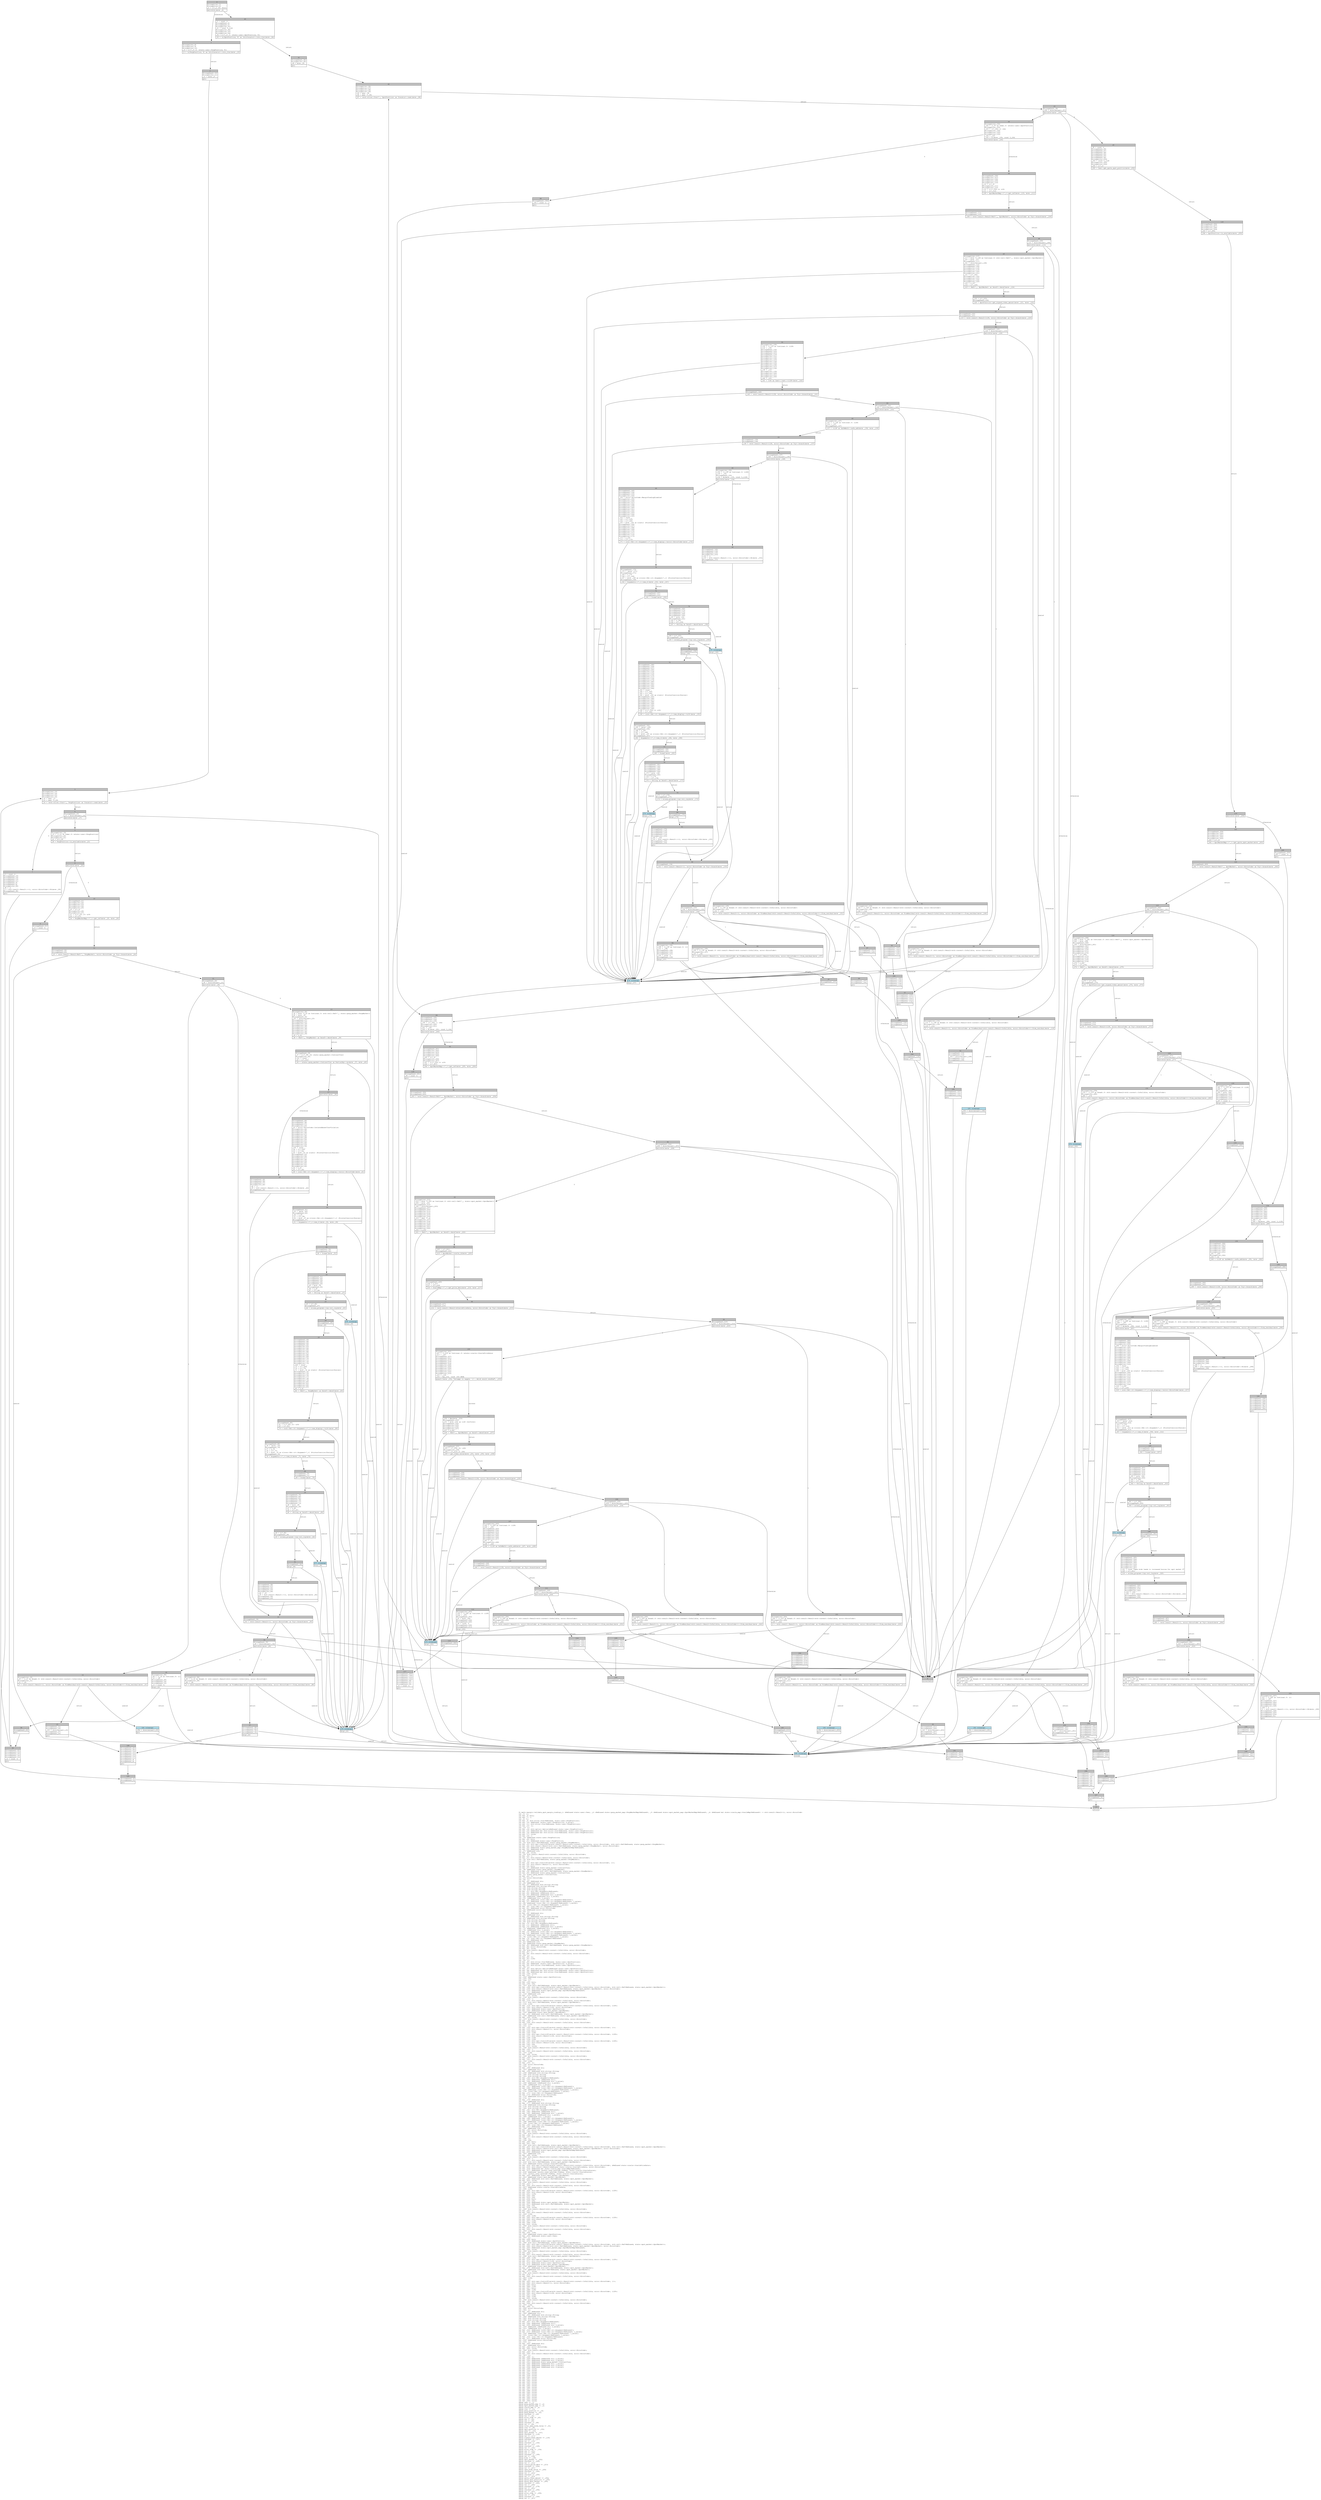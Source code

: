 digraph Mir_0_2474 {
    graph [fontname="Courier, monospace"];
    node [fontname="Courier, monospace"];
    edge [fontname="Courier, monospace"];
    label=<fn math::margin::validate_spot_margin_trading(_1: &amp;ReErased state::user::User, _2: &amp;ReErased state::perp_market_map::PerpMarketMap&lt;ReErased&gt;, _3: &amp;ReErased state::spot_market_map::SpotMarketMap&lt;ReErased&gt;, _4: &amp;ReErased mut state::oracle_map::OracleMap&lt;ReErased&gt;) -&gt; std::result::Result&lt;(), error::ErrorCode&gt;<br align="left"/>let _5: ();<br align="left"/>let mut _6: bool;<br align="left"/>let mut _7: !;<br align="left"/>let _8: ();<br align="left"/>let mut _9: std::slice::Iter&lt;ReErased, state::user::PerpPosition&gt;;<br align="left"/>let mut _10: &amp;ReErased [state::user::PerpPosition; 8_usize];<br align="left"/>let mut _11: std::slice::Iter&lt;ReErased, state::user::PerpPosition&gt;;<br align="left"/>let mut _12: ();<br align="left"/>let _13: ();<br align="left"/>let mut _14: std::option::Option&lt;&amp;ReErased state::user::PerpPosition&gt;;<br align="left"/>let mut _15: &amp;ReErased mut std::slice::Iter&lt;ReErased, state::user::PerpPosition&gt;;<br align="left"/>let mut _16: &amp;ReErased mut std::slice::Iter&lt;ReErased, state::user::PerpPosition&gt;;<br align="left"/>let mut _17: isize;<br align="left"/>let mut _18: !;<br align="left"/>let _19: &amp;ReErased state::user::PerpPosition;<br align="left"/>let mut _20: bool;<br align="left"/>let mut _21: &amp;ReErased state::user::PerpPosition;<br align="left"/>let _22: std::cell::Ref&lt;ReErased, state::perp_market::PerpMarket&gt;;<br align="left"/>let mut _23: std::ops::ControlFlow&lt;std::result::Result&lt;std::convert::Infallible, error::ErrorCode&gt;, std::cell::Ref&lt;ReErased, state::perp_market::PerpMarket&gt;&gt;;<br align="left"/>let mut _24: std::result::Result&lt;std::cell::Ref&lt;ReErased, state::perp_market::PerpMarket&gt;, error::ErrorCode&gt;;<br align="left"/>let mut _25: &amp;ReErased state::perp_market_map::PerpMarketMap&lt;ReErased&gt;;<br align="left"/>let mut _26: &amp;ReErased u16;<br align="left"/>let _27: &amp;ReErased u16;<br align="left"/>let mut _28: isize;<br align="left"/>let _29: std::result::Result&lt;std::convert::Infallible, error::ErrorCode&gt;;<br align="left"/>let mut _30: !;<br align="left"/>let mut _31: std::result::Result&lt;std::convert::Infallible, error::ErrorCode&gt;;<br align="left"/>let _32: std::cell::Ref&lt;ReErased, state::perp_market::PerpMarket&gt;;<br align="left"/>let _33: ();<br align="left"/>let mut _34: std::ops::ControlFlow&lt;std::result::Result&lt;std::convert::Infallible, error::ErrorCode&gt;, ()&gt;;<br align="left"/>let mut _35: std::result::Result&lt;(), error::ErrorCode&gt;;<br align="left"/>let mut _36: bool;<br align="left"/>let mut _37: &amp;ReErased state::perp_market::ContractTier;<br align="left"/>let _38: &amp;ReErased state::perp_market::PerpMarket;<br align="left"/>let mut _39: &amp;ReErased std::cell::Ref&lt;ReErased, state::perp_market::PerpMarket&gt;;<br align="left"/>let mut _40: &amp;ReErased state::perp_market::ContractTier;<br align="left"/>let _41: state::perp_market::ContractTier;<br align="left"/>let mut _42: ();<br align="left"/>let _43: error::ErrorCode;<br align="left"/>let _44: ();<br align="left"/>let mut _45: &amp;ReErased str;<br align="left"/>let _46: &amp;ReErased str;<br align="left"/>let mut _47: &amp;ReErased std::string::String;<br align="left"/>let _48: &amp;ReErased std::string::String;<br align="left"/>let _49: std::string::String;<br align="left"/>let _50: std::string::String;<br align="left"/>let mut _51: std::fmt::Arguments&lt;ReErased&gt;;<br align="left"/>let mut _52: &amp;ReErased [&amp;ReErased str];<br align="left"/>let mut _53: &amp;ReErased [&amp;ReErased str; 2_usize];<br align="left"/>let _54: &amp;ReErased [&amp;ReErased str; 2_usize];<br align="left"/>let _55: [&amp;ReErased str; 2_usize];<br align="left"/>let mut _56: &amp;ReErased [core::fmt::rt::Argument&lt;ReErased&gt;];<br align="left"/>let mut _57: &amp;ReErased [core::fmt::rt::Argument&lt;ReErased&gt;; 1_usize];<br align="left"/>let _58: &amp;ReErased [core::fmt::rt::Argument&lt;ReErased&gt;; 1_usize];<br align="left"/>let _59: [core::fmt::rt::Argument&lt;ReErased&gt;; 1_usize];<br align="left"/>let mut _60: core::fmt::rt::Argument&lt;ReErased&gt;;<br align="left"/>let mut _61: &amp;ReErased error::ErrorCode;<br align="left"/>let _62: &amp;ReErased error::ErrorCode;<br align="left"/>let _63: ();<br align="left"/>let mut _64: &amp;ReErased str;<br align="left"/>let _65: &amp;ReErased str;<br align="left"/>let mut _66: &amp;ReErased std::string::String;<br align="left"/>let _67: &amp;ReErased std::string::String;<br align="left"/>let _68: std::string::String;<br align="left"/>let _69: std::string::String;<br align="left"/>let mut _70: std::fmt::Arguments&lt;ReErased&gt;;<br align="left"/>let mut _71: &amp;ReErased [&amp;ReErased str];<br align="left"/>let mut _72: &amp;ReErased [&amp;ReErased str; 2_usize];<br align="left"/>let _73: &amp;ReErased [&amp;ReErased str; 2_usize];<br align="left"/>let _74: [&amp;ReErased str; 2_usize];<br align="left"/>let mut _75: &amp;ReErased [core::fmt::rt::Argument&lt;ReErased&gt;];<br align="left"/>let mut _76: &amp;ReErased [core::fmt::rt::Argument&lt;ReErased&gt;; 1_usize];<br align="left"/>let _77: &amp;ReErased [core::fmt::rt::Argument&lt;ReErased&gt;; 1_usize];<br align="left"/>let _78: [core::fmt::rt::Argument&lt;ReErased&gt;; 1_usize];<br align="left"/>let mut _79: core::fmt::rt::Argument&lt;ReErased&gt;;<br align="left"/>let mut _80: &amp;ReErased u16;<br align="left"/>let _81: &amp;ReErased u16;<br align="left"/>let _82: &amp;ReErased state::perp_market::PerpMarket;<br align="left"/>let mut _83: &amp;ReErased std::cell::Ref&lt;ReErased, state::perp_market::PerpMarket&gt;;<br align="left"/>let mut _84: error::ErrorCode;<br align="left"/>let mut _85: isize;<br align="left"/>let _86: std::result::Result&lt;std::convert::Infallible, error::ErrorCode&gt;;<br align="left"/>let mut _87: !;<br align="left"/>let mut _88: std::result::Result&lt;std::convert::Infallible, error::ErrorCode&gt;;<br align="left"/>let _89: ();<br align="left"/>let mut _90: ();<br align="left"/>let mut _91: i128;<br align="left"/>let _92: ();<br align="left"/>let mut _93: std::slice::Iter&lt;ReErased, state::user::SpotPosition&gt;;<br align="left"/>let mut _94: &amp;ReErased [state::user::SpotPosition; 8_usize];<br align="left"/>let mut _95: std::slice::Iter&lt;ReErased, state::user::SpotPosition&gt;;<br align="left"/>let _96: ();<br align="left"/>let mut _97: std::option::Option&lt;&amp;ReErased state::user::SpotPosition&gt;;<br align="left"/>let mut _98: &amp;ReErased mut std::slice::Iter&lt;ReErased, state::user::SpotPosition&gt;;<br align="left"/>let mut _99: &amp;ReErased mut std::slice::Iter&lt;ReErased, state::user::SpotPosition&gt;;<br align="left"/>let mut _100: isize;<br align="left"/>let mut _101: !;<br align="left"/>let _102: &amp;ReErased state::user::SpotPosition;<br align="left"/>let _103: i64;<br align="left"/>let _104: ();<br align="left"/>let mut _105: bool;<br align="left"/>let mut _106: i64;<br align="left"/>let _107: std::cell::Ref&lt;ReErased, state::spot_market::SpotMarket&gt;;<br align="left"/>let mut _108: std::ops::ControlFlow&lt;std::result::Result&lt;std::convert::Infallible, error::ErrorCode&gt;, std::cell::Ref&lt;ReErased, state::spot_market::SpotMarket&gt;&gt;;<br align="left"/>let mut _109: std::result::Result&lt;std::cell::Ref&lt;ReErased, state::spot_market::SpotMarket&gt;, error::ErrorCode&gt;;<br align="left"/>let mut _110: &amp;ReErased state::spot_market_map::SpotMarketMap&lt;ReErased&gt;;<br align="left"/>let mut _111: &amp;ReErased u16;<br align="left"/>let _112: &amp;ReErased u16;<br align="left"/>let mut _113: isize;<br align="left"/>let _114: std::result::Result&lt;std::convert::Infallible, error::ErrorCode&gt;;<br align="left"/>let mut _115: !;<br align="left"/>let mut _116: std::result::Result&lt;std::convert::Infallible, error::ErrorCode&gt;;<br align="left"/>let _117: std::cell::Ref&lt;ReErased, state::spot_market::SpotMarket&gt;;<br align="left"/>let _118: i128;<br align="left"/>let mut _119: std::ops::ControlFlow&lt;std::result::Result&lt;std::convert::Infallible, error::ErrorCode&gt;, i128&gt;;<br align="left"/>let mut _120: std::result::Result&lt;i128, error::ErrorCode&gt;;<br align="left"/>let mut _121: &amp;ReErased state::user::SpotPosition;<br align="left"/>let mut _122: &amp;ReErased state::spot_market::SpotMarket;<br align="left"/>let _123: &amp;ReErased state::spot_market::SpotMarket;<br align="left"/>let mut _124: &amp;ReErased std::cell::Ref&lt;ReErased, state::spot_market::SpotMarket&gt;;<br align="left"/>let _125: &amp;ReErased std::cell::Ref&lt;ReErased, state::spot_market::SpotMarket&gt;;<br align="left"/>let mut _126: isize;<br align="left"/>let _127: std::result::Result&lt;std::convert::Infallible, error::ErrorCode&gt;;<br align="left"/>let mut _128: !;<br align="left"/>let mut _129: std::result::Result&lt;std::convert::Infallible, error::ErrorCode&gt;;<br align="left"/>let _130: i128;<br align="left"/>let _131: ();<br align="left"/>let mut _132: std::ops::ControlFlow&lt;std::result::Result&lt;std::convert::Infallible, error::ErrorCode&gt;, ()&gt;;<br align="left"/>let mut _133: std::result::Result&lt;(), error::ErrorCode&gt;;<br align="left"/>let mut _134: bool;<br align="left"/>let mut _135: i128;<br align="left"/>let mut _136: std::ops::ControlFlow&lt;std::result::Result&lt;std::convert::Infallible, error::ErrorCode&gt;, i128&gt;;<br align="left"/>let mut _137: std::result::Result&lt;i128, error::ErrorCode&gt;;<br align="left"/>let mut _138: i128;<br align="left"/>let mut _139: i128;<br align="left"/>let mut _140: std::ops::ControlFlow&lt;std::result::Result&lt;std::convert::Infallible, error::ErrorCode&gt;, i128&gt;;<br align="left"/>let mut _141: std::result::Result&lt;i128, error::ErrorCode&gt;;<br align="left"/>let mut _142: i64;<br align="left"/>let mut _143: isize;<br align="left"/>let _144: std::result::Result&lt;std::convert::Infallible, error::ErrorCode&gt;;<br align="left"/>let mut _145: !;<br align="left"/>let mut _146: std::result::Result&lt;std::convert::Infallible, error::ErrorCode&gt;;<br align="left"/>let _147: i128;<br align="left"/>let mut _148: isize;<br align="left"/>let _149: std::result::Result&lt;std::convert::Infallible, error::ErrorCode&gt;;<br align="left"/>let mut _150: !;<br align="left"/>let mut _151: std::result::Result&lt;std::convert::Infallible, error::ErrorCode&gt;;<br align="left"/>let _152: i128;<br align="left"/>let mut _153: ();<br align="left"/>let _154: error::ErrorCode;<br align="left"/>let _155: ();<br align="left"/>let mut _156: &amp;ReErased str;<br align="left"/>let _157: &amp;ReErased str;<br align="left"/>let mut _158: &amp;ReErased std::string::String;<br align="left"/>let _159: &amp;ReErased std::string::String;<br align="left"/>let _160: std::string::String;<br align="left"/>let _161: std::string::String;<br align="left"/>let mut _162: std::fmt::Arguments&lt;ReErased&gt;;<br align="left"/>let mut _163: &amp;ReErased [&amp;ReErased str];<br align="left"/>let mut _164: &amp;ReErased [&amp;ReErased str; 2_usize];<br align="left"/>let _165: &amp;ReErased [&amp;ReErased str; 2_usize];<br align="left"/>let _166: [&amp;ReErased str; 2_usize];<br align="left"/>let mut _167: &amp;ReErased [core::fmt::rt::Argument&lt;ReErased&gt;];<br align="left"/>let mut _168: &amp;ReErased [core::fmt::rt::Argument&lt;ReErased&gt;; 1_usize];<br align="left"/>let _169: &amp;ReErased [core::fmt::rt::Argument&lt;ReErased&gt;; 1_usize];<br align="left"/>let _170: [core::fmt::rt::Argument&lt;ReErased&gt;; 1_usize];<br align="left"/>let mut _171: core::fmt::rt::Argument&lt;ReErased&gt;;<br align="left"/>let mut _172: &amp;ReErased error::ErrorCode;<br align="left"/>let _173: &amp;ReErased error::ErrorCode;<br align="left"/>let _174: ();<br align="left"/>let mut _175: &amp;ReErased str;<br align="left"/>let _176: &amp;ReErased str;<br align="left"/>let mut _177: &amp;ReErased std::string::String;<br align="left"/>let _178: &amp;ReErased std::string::String;<br align="left"/>let _179: std::string::String;<br align="left"/>let _180: std::string::String;<br align="left"/>let mut _181: std::fmt::Arguments&lt;ReErased&gt;;<br align="left"/>let mut _182: &amp;ReErased [&amp;ReErased str];<br align="left"/>let mut _183: &amp;ReErased [&amp;ReErased str; 1_usize];<br align="left"/>let _184: &amp;ReErased [&amp;ReErased str; 1_usize];<br align="left"/>let _185: [&amp;ReErased str; 1_usize];<br align="left"/>let mut _186: &amp;ReErased [core::fmt::rt::Argument&lt;ReErased&gt;];<br align="left"/>let mut _187: &amp;ReErased [core::fmt::rt::Argument&lt;ReErased&gt;; 1_usize];<br align="left"/>let _188: &amp;ReErased [core::fmt::rt::Argument&lt;ReErased&gt;; 1_usize];<br align="left"/>let _189: [core::fmt::rt::Argument&lt;ReErased&gt;; 1_usize];<br align="left"/>let mut _190: core::fmt::rt::Argument&lt;ReErased&gt;;<br align="left"/>let mut _191: &amp;ReErased u16;<br align="left"/>let _192: &amp;ReErased u16;<br align="left"/>let mut _193: error::ErrorCode;<br align="left"/>let mut _194: isize;<br align="left"/>let _195: std::result::Result&lt;std::convert::Infallible, error::ErrorCode&gt;;<br align="left"/>let mut _196: !;<br align="left"/>let mut _197: std::result::Result&lt;std::convert::Infallible, error::ErrorCode&gt;;<br align="left"/>let _198: ();<br align="left"/>let _199: i64;<br align="left"/>let mut _200: bool;<br align="left"/>let mut _201: i64;<br align="left"/>let _202: std::cell::Ref&lt;ReErased, state::spot_market::SpotMarket&gt;;<br align="left"/>let mut _203: std::ops::ControlFlow&lt;std::result::Result&lt;std::convert::Infallible, error::ErrorCode&gt;, std::cell::Ref&lt;ReErased, state::spot_market::SpotMarket&gt;&gt;;<br align="left"/>let mut _204: std::result::Result&lt;std::cell::Ref&lt;ReErased, state::spot_market::SpotMarket&gt;, error::ErrorCode&gt;;<br align="left"/>let mut _205: &amp;ReErased state::spot_market_map::SpotMarketMap&lt;ReErased&gt;;<br align="left"/>let mut _206: &amp;ReErased u16;<br align="left"/>let _207: &amp;ReErased u16;<br align="left"/>let mut _208: isize;<br align="left"/>let _209: std::result::Result&lt;std::convert::Infallible, error::ErrorCode&gt;;<br align="left"/>let mut _210: !;<br align="left"/>let mut _211: std::result::Result&lt;std::convert::Infallible, error::ErrorCode&gt;;<br align="left"/>let _212: std::cell::Ref&lt;ReErased, state::spot_market::SpotMarket&gt;;<br align="left"/>let _213: &amp;ReErased state::oracle::OraclePriceData;<br align="left"/>let mut _214: std::ops::ControlFlow&lt;std::result::Result&lt;std::convert::Infallible, error::ErrorCode&gt;, &amp;ReErased state::oracle::OraclePriceData&gt;;<br align="left"/>let mut _215: std::result::Result&lt;&amp;ReErased state::oracle::OraclePriceData, error::ErrorCode&gt;;<br align="left"/>let mut _216: &amp;ReErased mut state::oracle_map::OracleMap&lt;ReErased&gt;;<br align="left"/>let mut _217: &amp;ReErased (anchor_lang::prelude::Pubkey, state::oracle::OracleSource);<br align="left"/>let _218: &amp;ReErased (anchor_lang::prelude::Pubkey, state::oracle::OracleSource);<br align="left"/>let _219: (anchor_lang::prelude::Pubkey, state::oracle::OracleSource);<br align="left"/>let mut _220: &amp;ReErased state::spot_market::SpotMarket;<br align="left"/>let _221: &amp;ReErased state::spot_market::SpotMarket;<br align="left"/>let mut _222: &amp;ReErased std::cell::Ref&lt;ReErased, state::spot_market::SpotMarket&gt;;<br align="left"/>let mut _223: isize;<br align="left"/>let _224: std::result::Result&lt;std::convert::Infallible, error::ErrorCode&gt;;<br align="left"/>let mut _225: !;<br align="left"/>let mut _226: std::result::Result&lt;std::convert::Infallible, error::ErrorCode&gt;;<br align="left"/>let _227: &amp;ReErased state::oracle::OraclePriceData;<br align="left"/>let _228: i128;<br align="left"/>let mut _229: std::ops::ControlFlow&lt;std::result::Result&lt;std::convert::Infallible, error::ErrorCode&gt;, i128&gt;;<br align="left"/>let mut _230: std::result::Result&lt;i128, error::ErrorCode&gt;;<br align="left"/>let mut _231: i128;<br align="left"/>let mut _232: i64;<br align="left"/>let mut _233: i64;<br align="left"/>let mut _234: bool;<br align="left"/>let mut _235: u32;<br align="left"/>let mut _236: &amp;ReErased state::spot_market::SpotMarket;<br align="left"/>let mut _237: &amp;ReErased std::cell::Ref&lt;ReErased, state::spot_market::SpotMarket&gt;;<br align="left"/>let mut _238: i64;<br align="left"/>let mut _239: isize;<br align="left"/>let _240: std::result::Result&lt;std::convert::Infallible, error::ErrorCode&gt;;<br align="left"/>let mut _241: !;<br align="left"/>let mut _242: std::result::Result&lt;std::convert::Infallible, error::ErrorCode&gt;;<br align="left"/>let _243: i128;<br align="left"/>let mut _244: i128;<br align="left"/>let mut _245: std::ops::ControlFlow&lt;std::result::Result&lt;std::convert::Infallible, error::ErrorCode&gt;, i128&gt;;<br align="left"/>let mut _246: std::result::Result&lt;i128, error::ErrorCode&gt;;<br align="left"/>let mut _247: i128;<br align="left"/>let mut _248: i128;<br align="left"/>let mut _249: isize;<br align="left"/>let _250: std::result::Result&lt;std::convert::Infallible, error::ErrorCode&gt;;<br align="left"/>let mut _251: !;<br align="left"/>let mut _252: std::result::Result&lt;std::convert::Infallible, error::ErrorCode&gt;;<br align="left"/>let _253: i128;<br align="left"/>let mut _254: i128;<br align="left"/>let _255: &amp;ReErased state::user::SpotPosition;<br align="left"/>let mut _256: &amp;ReErased state::user::User;<br align="left"/>let _257: ();<br align="left"/>let mut _258: bool;<br align="left"/>let mut _259: &amp;ReErased state::user::SpotPosition;<br align="left"/>let _260: std::cell::Ref&lt;ReErased, state::spot_market::SpotMarket&gt;;<br align="left"/>let mut _261: std::ops::ControlFlow&lt;std::result::Result&lt;std::convert::Infallible, error::ErrorCode&gt;, std::cell::Ref&lt;ReErased, state::spot_market::SpotMarket&gt;&gt;;<br align="left"/>let mut _262: std::result::Result&lt;std::cell::Ref&lt;ReErased, state::spot_market::SpotMarket&gt;, error::ErrorCode&gt;;<br align="left"/>let mut _263: &amp;ReErased state::spot_market_map::SpotMarketMap&lt;ReErased&gt;;<br align="left"/>let mut _264: isize;<br align="left"/>let _265: std::result::Result&lt;std::convert::Infallible, error::ErrorCode&gt;;<br align="left"/>let mut _266: !;<br align="left"/>let mut _267: std::result::Result&lt;std::convert::Infallible, error::ErrorCode&gt;;<br align="left"/>let _268: std::cell::Ref&lt;ReErased, state::spot_market::SpotMarket&gt;;<br align="left"/>let mut _269: i128;<br align="left"/>let mut _270: std::ops::ControlFlow&lt;std::result::Result&lt;std::convert::Infallible, error::ErrorCode&gt;, i128&gt;;<br align="left"/>let mut _271: std::result::Result&lt;i128, error::ErrorCode&gt;;<br align="left"/>let mut _272: &amp;ReErased state::user::SpotPosition;<br align="left"/>let mut _273: &amp;ReErased state::spot_market::SpotMarket;<br align="left"/>let _274: &amp;ReErased state::spot_market::SpotMarket;<br align="left"/>let mut _275: &amp;ReErased std::cell::Ref&lt;ReErased, state::spot_market::SpotMarket&gt;;<br align="left"/>let _276: &amp;ReErased std::cell::Ref&lt;ReErased, state::spot_market::SpotMarket&gt;;<br align="left"/>let mut _277: isize;<br align="left"/>let _278: std::result::Result&lt;std::convert::Infallible, error::ErrorCode&gt;;<br align="left"/>let mut _279: !;<br align="left"/>let mut _280: std::result::Result&lt;std::convert::Infallible, error::ErrorCode&gt;;<br align="left"/>let _281: i128;<br align="left"/>let _282: ();<br align="left"/>let mut _283: std::ops::ControlFlow&lt;std::result::Result&lt;std::convert::Infallible, error::ErrorCode&gt;, ()&gt;;<br align="left"/>let mut _284: std::result::Result&lt;(), error::ErrorCode&gt;;<br align="left"/>let mut _285: bool;<br align="left"/>let mut _286: i128;<br align="left"/>let mut _287: bool;<br align="left"/>let mut _288: i128;<br align="left"/>let mut _289: std::ops::ControlFlow&lt;std::result::Result&lt;std::convert::Infallible, error::ErrorCode&gt;, i128&gt;;<br align="left"/>let mut _290: std::result::Result&lt;i128, error::ErrorCode&gt;;<br align="left"/>let mut _291: i128;<br align="left"/>let mut _292: i128;<br align="left"/>let mut _293: isize;<br align="left"/>let _294: std::result::Result&lt;std::convert::Infallible, error::ErrorCode&gt;;<br align="left"/>let mut _295: !;<br align="left"/>let mut _296: std::result::Result&lt;std::convert::Infallible, error::ErrorCode&gt;;<br align="left"/>let _297: i128;<br align="left"/>let mut _298: ();<br align="left"/>let _299: error::ErrorCode;<br align="left"/>let _300: ();<br align="left"/>let mut _301: &amp;ReErased str;<br align="left"/>let _302: &amp;ReErased str;<br align="left"/>let mut _303: &amp;ReErased std::string::String;<br align="left"/>let _304: &amp;ReErased std::string::String;<br align="left"/>let _305: std::string::String;<br align="left"/>let _306: std::string::String;<br align="left"/>let mut _307: std::fmt::Arguments&lt;ReErased&gt;;<br align="left"/>let mut _308: &amp;ReErased [&amp;ReErased str];<br align="left"/>let mut _309: &amp;ReErased [&amp;ReErased str; 2_usize];<br align="left"/>let _310: &amp;ReErased [&amp;ReErased str; 2_usize];<br align="left"/>let _311: [&amp;ReErased str; 2_usize];<br align="left"/>let mut _312: &amp;ReErased [core::fmt::rt::Argument&lt;ReErased&gt;];<br align="left"/>let mut _313: &amp;ReErased [core::fmt::rt::Argument&lt;ReErased&gt;; 1_usize];<br align="left"/>let _314: &amp;ReErased [core::fmt::rt::Argument&lt;ReErased&gt;; 1_usize];<br align="left"/>let _315: [core::fmt::rt::Argument&lt;ReErased&gt;; 1_usize];<br align="left"/>let mut _316: core::fmt::rt::Argument&lt;ReErased&gt;;<br align="left"/>let mut _317: &amp;ReErased error::ErrorCode;<br align="left"/>let _318: &amp;ReErased error::ErrorCode;<br align="left"/>let _319: ();<br align="left"/>let mut _320: &amp;ReErased str;<br align="left"/>let _321: &amp;ReErased str;<br align="left"/>let mut _322: error::ErrorCode;<br align="left"/>let mut _323: isize;<br align="left"/>let _324: std::result::Result&lt;std::convert::Infallible, error::ErrorCode&gt;;<br align="left"/>let mut _325: !;<br align="left"/>let mut _326: std::result::Result&lt;std::convert::Infallible, error::ErrorCode&gt;;<br align="left"/>let _327: ();<br align="left"/>let mut _328: ();<br align="left"/>let mut _329: &amp;ReErased [&amp;ReErased str; 2_usize];<br align="left"/>let mut _330: &amp;ReErased [&amp;ReErased str; 2_usize];<br align="left"/>let mut _331: &amp;ReErased state::perp_market::ContractTier;<br align="left"/>let mut _332: &amp;ReErased [&amp;ReErased str; 1_usize];<br align="left"/>let mut _333: &amp;ReErased [&amp;ReErased str; 2_usize];<br align="left"/>let mut _334: &amp;ReErased [&amp;ReErased str; 2_usize];<br align="left"/>let mut _335: isize;<br align="left"/>let mut _336: isize;<br align="left"/>let mut _337: isize;<br align="left"/>let mut _338: isize;<br align="left"/>let mut _339: isize;<br align="left"/>let mut _340: isize;<br align="left"/>let mut _341: isize;<br align="left"/>let mut _342: isize;<br align="left"/>let mut _343: isize;<br align="left"/>let mut _344: isize;<br align="left"/>let mut _345: isize;<br align="left"/>let mut _346: isize;<br align="left"/>let mut _347: isize;<br align="left"/>let mut _348: isize;<br align="left"/>let mut _349: isize;<br align="left"/>let mut _350: isize;<br align="left"/>let mut _351: isize;<br align="left"/>let mut _352: isize;<br align="left"/>let mut _353: isize;<br align="left"/>let mut _354: isize;<br align="left"/>debug user =&gt; _1;<br align="left"/>debug perp_market_map =&gt; _2;<br align="left"/>debug spot_market_map =&gt; _3;<br align="left"/>debug oracle_map =&gt; _4;<br align="left"/>debug iter =&gt; _11;<br align="left"/>debug perp_position =&gt; _19;<br align="left"/>debug perp_market =&gt; _22;<br align="left"/>debug residual =&gt; _29;<br align="left"/>debug val =&gt; _32;<br align="left"/>debug error_code =&gt; _43;<br align="left"/>debug res =&gt; _50;<br align="left"/>debug res =&gt; _69;<br align="left"/>debug residual =&gt; _86;<br align="left"/>debug val =&gt; _89;<br align="left"/>debug total_open_bids_value =&gt; _91;<br align="left"/>debug iter =&gt; _95;<br align="left"/>debug spot_position =&gt; _102;<br align="left"/>debug asks =&gt; _103;<br align="left"/>debug spot_market =&gt; _107;<br align="left"/>debug residual =&gt; _114;<br align="left"/>debug val =&gt; _117;<br align="left"/>debug signed_token_amount =&gt; _118;<br align="left"/>debug residual =&gt; _127;<br align="left"/>debug val =&gt; _130;<br align="left"/>debug residual =&gt; _144;<br align="left"/>debug val =&gt; _147;<br align="left"/>debug residual =&gt; _149;<br align="left"/>debug val =&gt; _152;<br align="left"/>debug error_code =&gt; _154;<br align="left"/>debug res =&gt; _161;<br align="left"/>debug res =&gt; _180;<br align="left"/>debug residual =&gt; _195;<br align="left"/>debug val =&gt; _198;<br align="left"/>debug bids =&gt; _199;<br align="left"/>debug spot_market =&gt; _202;<br align="left"/>debug residual =&gt; _209;<br align="left"/>debug val =&gt; _212;<br align="left"/>debug oracle_price_data =&gt; _213;<br align="left"/>debug residual =&gt; _224;<br align="left"/>debug val =&gt; _227;<br align="left"/>debug open_bids_value =&gt; _228;<br align="left"/>debug residual =&gt; _240;<br align="left"/>debug val =&gt; _243;<br align="left"/>debug residual =&gt; _250;<br align="left"/>debug val =&gt; _253;<br align="left"/>debug quote_token_amount =&gt; _254;<br align="left"/>debug quote_spot_position =&gt; _255;<br align="left"/>debug quote_spot_market =&gt; _260;<br align="left"/>debug residual =&gt; _265;<br align="left"/>debug val =&gt; _268;<br align="left"/>debug residual =&gt; _278;<br align="left"/>debug val =&gt; _281;<br align="left"/>debug residual =&gt; _294;<br align="left"/>debug val =&gt; _297;<br align="left"/>debug error_code =&gt; _299;<br align="left"/>debug res =&gt; _306;<br align="left"/>debug residual =&gt; _324;<br align="left"/>debug val =&gt; _327;<br align="left"/>>;
    bb0__0_2474 [shape="none", label=<<table border="0" cellborder="1" cellspacing="0"><tr><td bgcolor="gray" align="center" colspan="1">0</td></tr><tr><td align="left" balign="left">StorageLive(_5)<br/>StorageLive(_6)<br/>_6 = ((*_1).20: bool)<br/></td></tr><tr><td align="left">switchInt(move _6)</td></tr></table>>];
    bb1__0_2474 [shape="none", label=<<table border="0" cellborder="1" cellspacing="0"><tr><td bgcolor="gray" align="center" colspan="1">1</td></tr><tr><td align="left" balign="left">StorageLive(_8)<br/>StorageLive(_9)<br/>StorageLive(_10)<br/>_10 = &amp;((*_1).4: [state::user::PerpPosition; 8])<br/></td></tr><tr><td align="left">_9 = &lt;&amp;[PerpPosition; 8] as IntoIterator&gt;::into_iter(move _10)</td></tr></table>>];
    bb2__0_2474 [shape="none", label=<<table border="0" cellborder="1" cellspacing="0"><tr><td bgcolor="gray" align="center" colspan="1">2</td></tr><tr><td align="left" balign="left">StorageDead(_10)<br/>StorageLive(_11)<br/>_11 = move _9<br/></td></tr><tr><td align="left">goto</td></tr></table>>];
    bb3__0_2474 [shape="none", label=<<table border="0" cellborder="1" cellspacing="0"><tr><td bgcolor="gray" align="center" colspan="1">3</td></tr><tr><td align="left" balign="left">StorageLive(_13)<br/>StorageLive(_14)<br/>StorageLive(_15)<br/>StorageLive(_16)<br/>_16 = &amp;mut _11<br/>_15 = &amp;mut (*_16)<br/></td></tr><tr><td align="left">_14 = &lt;std::slice::Iter&lt;'_, PerpPosition&gt; as Iterator&gt;::next(move _15)</td></tr></table>>];
    bb4__0_2474 [shape="none", label=<<table border="0" cellborder="1" cellspacing="0"><tr><td bgcolor="gray" align="center" colspan="1">4</td></tr><tr><td align="left" balign="left">StorageDead(_15)<br/>_17 = discriminant(_14)<br/></td></tr><tr><td align="left">switchInt(move _17)</td></tr></table>>];
    bb5__0_2474 [shape="none", label=<<table border="0" cellborder="1" cellspacing="0"><tr><td bgcolor="gray" align="center" colspan="1">5</td></tr><tr><td align="left" balign="left">StorageLive(_19)<br/>_19 = ((_14 as Some).0: &amp;state::user::PerpPosition)<br/>StorageLive(_20)<br/>StorageLive(_21)<br/>_21 = &amp;(*_19)<br/></td></tr><tr><td align="left">_20 = PerpPosition::is_available(move _21)</td></tr></table>>];
    bb6__0_2474 [shape="none", label=<<table border="0" cellborder="1" cellspacing="0"><tr><td bgcolor="gray" align="center" colspan="1">6</td></tr><tr><td align="left">unreachable</td></tr></table>>];
    bb7__0_2474 [shape="none", label=<<table border="0" cellborder="1" cellspacing="0"><tr><td bgcolor="gray" align="center" colspan="1">7</td></tr><tr><td align="left" balign="left">_8 = const ()<br/>StorageDead(_16)<br/>StorageDead(_14)<br/>StorageDead(_13)<br/>StorageDead(_11)<br/>StorageDead(_9)<br/>StorageDead(_8)<br/>StorageLive(_90)<br/>_90 = ()<br/>_0 = std::result::Result::&lt;(), error::ErrorCode&gt;::Ok(move _90)<br/>StorageDead(_90)<br/></td></tr><tr><td align="left">goto</td></tr></table>>];
    bb8__0_2474 [shape="none", label=<<table border="0" cellborder="1" cellspacing="0"><tr><td bgcolor="gray" align="center" colspan="1">8</td></tr><tr><td align="left">switchInt(move _20)</td></tr></table>>];
    bb9__0_2474 [shape="none", label=<<table border="0" cellborder="1" cellspacing="0"><tr><td bgcolor="gray" align="center" colspan="1">9</td></tr><tr><td align="left" balign="left">StorageDead(_21)<br/>_13 = const ()<br/></td></tr><tr><td align="left">goto</td></tr></table>>];
    bb10__0_2474 [shape="none", label=<<table border="0" cellborder="1" cellspacing="0"><tr><td bgcolor="gray" align="center" colspan="1">10</td></tr><tr><td align="left" balign="left">StorageDead(_21)<br/>StorageLive(_22)<br/>StorageLive(_23)<br/>StorageLive(_24)<br/>StorageLive(_25)<br/>_25 = &amp;(*_2)<br/>StorageLive(_26)<br/>StorageLive(_27)<br/>_27 = &amp;((*_19).13: u16)<br/>_26 = &amp;(*_27)<br/></td></tr><tr><td align="left">_24 = PerpMarketMap::&lt;'_&gt;::get_ref(move _25, move _26)</td></tr></table>>];
    bb11__0_2474 [shape="none", label=<<table border="0" cellborder="1" cellspacing="0"><tr><td bgcolor="gray" align="center" colspan="1">11</td></tr><tr><td align="left" balign="left">StorageDead(_26)<br/>StorageDead(_25)<br/></td></tr><tr><td align="left">_23 = &lt;std::result::Result&lt;Ref&lt;'_, PerpMarket&gt;, error::ErrorCode&gt; as Try&gt;::branch(move _24)</td></tr></table>>];
    bb12__0_2474 [shape="none", label=<<table border="0" cellborder="1" cellspacing="0"><tr><td bgcolor="gray" align="center" colspan="1">12</td></tr><tr><td align="left" balign="left">StorageDead(_24)<br/>_28 = discriminant(_23)<br/></td></tr><tr><td align="left">switchInt(move _28)</td></tr></table>>];
    bb13__0_2474 [shape="none", label=<<table border="0" cellborder="1" cellspacing="0"><tr><td bgcolor="gray" align="center" colspan="1">13</td></tr><tr><td align="left" balign="left">StorageLive(_32)<br/>_32 = move ((_23 as Continue).0: std::cell::Ref&lt;'_, state::perp_market::PerpMarket&gt;)<br/>_22 = move _32<br/>StorageDead(_32)<br/>_337 = discriminant(_23)<br/>StorageDead(_27)<br/>StorageDead(_23)<br/>StorageLive(_33)<br/>StorageLive(_34)<br/>StorageLive(_35)<br/>StorageLive(_36)<br/>StorageLive(_37)<br/>StorageLive(_38)<br/>StorageLive(_39)<br/>_39 = &amp;_22<br/></td></tr><tr><td align="left">_38 = &lt;Ref&lt;'_, PerpMarket&gt; as Deref&gt;::deref(move _39)</td></tr></table>>];
    bb14__0_2474 [shape="none", label=<<table border="0" cellborder="1" cellspacing="0"><tr><td bgcolor="gray" align="center" colspan="1">14</td></tr><tr><td align="left" balign="left">StorageLive(_29)<br/>_29 = ((_23 as Break).0: std::result::Result&lt;std::convert::Infallible, error::ErrorCode&gt;)<br/>StorageLive(_31)<br/>_31 = _29<br/></td></tr><tr><td align="left">_0 = &lt;std::result::Result&lt;(), error::ErrorCode&gt; as FromResidual&lt;std::result::Result&lt;Infallible, error::ErrorCode&gt;&gt;&gt;::from_residual(move _31)</td></tr></table>>];
    bb15__0_2474 [shape="none", label=<<table border="0" cellborder="1" cellspacing="0"><tr><td bgcolor="gray" align="center" colspan="1">15</td></tr><tr><td align="left" balign="left">StorageDead(_31)<br/>StorageDead(_29)<br/>_335 = discriminant(_23)<br/>StorageDead(_27)<br/>StorageDead(_23)<br/></td></tr><tr><td align="left">goto</td></tr></table>>];
    bb16__0_2474 [shape="none", label=<<table border="0" cellborder="1" cellspacing="0"><tr><td bgcolor="gray" align="center" colspan="1">16</td></tr><tr><td align="left" balign="left">StorageDead(_39)<br/>_37 = &amp;((*_38).24: state::perp_market::ContractTier)<br/>StorageLive(_40)<br/>_331 = const _<br/>_40 = &amp;(*_331)<br/></td></tr><tr><td align="left">_36 = &lt;state::perp_market::ContractTier as PartialEq&gt;::ne(move _37, move _40)</td></tr></table>>];
    bb17__0_2474 [shape="none", label=<<table border="0" cellborder="1" cellspacing="0"><tr><td bgcolor="gray" align="center" colspan="1">17</td></tr><tr><td align="left">switchInt(move _36)</td></tr></table>>];
    bb18__0_2474 [shape="none", label=<<table border="0" cellborder="1" cellspacing="0"><tr><td bgcolor="gray" align="center" colspan="1">18</td></tr><tr><td align="left" balign="left">StorageDead(_40)<br/>StorageDead(_38)<br/>StorageDead(_37)<br/>StorageLive(_42)<br/>_42 = ()<br/>_35 = std::result::Result::&lt;(), error::ErrorCode&gt;::Ok(move _42)<br/>StorageDead(_42)<br/></td></tr><tr><td align="left">goto</td></tr></table>>];
    bb19__0_2474 [shape="none", label=<<table border="0" cellborder="1" cellspacing="0"><tr><td bgcolor="gray" align="center" colspan="1">19</td></tr><tr><td align="left" balign="left">StorageDead(_40)<br/>StorageDead(_38)<br/>StorageDead(_37)<br/>StorageLive(_43)<br/>_43 = error::ErrorCode::IsolatedAssetTierViolation<br/>StorageLive(_44)<br/>StorageLive(_45)<br/>StorageLive(_46)<br/>StorageLive(_47)<br/>StorageLive(_48)<br/>StorageLive(_49)<br/>StorageLive(_50)<br/>StorageLive(_51)<br/>StorageLive(_52)<br/>StorageLive(_53)<br/>StorageLive(_54)<br/>_330 = const _<br/>_54 = &amp;(*_330)<br/>_53 = &amp;(*_54)<br/>_52 = move _53 as &amp;[&amp;str] (PointerCoercion(Unsize))<br/>StorageDead(_53)<br/>StorageLive(_56)<br/>StorageLive(_57)<br/>StorageLive(_58)<br/>StorageLive(_59)<br/>StorageLive(_60)<br/>StorageLive(_61)<br/>StorageLive(_62)<br/>_62 = &amp;_43<br/>_61 = &amp;(*_62)<br/></td></tr><tr><td align="left">_60 = core::fmt::rt::Argument::&lt;'_&gt;::new_display::&lt;error::ErrorCode&gt;(move _61)</td></tr></table>>];
    bb20__0_2474 [shape="none", label=<<table border="0" cellborder="1" cellspacing="0"><tr><td bgcolor="gray" align="center" colspan="1">20</td></tr><tr><td align="left" balign="left">StorageDead(_61)<br/>_59 = [move _60]<br/>StorageDead(_60)<br/>_58 = &amp;_59<br/>_57 = &amp;(*_58)<br/>_56 = move _57 as &amp;[core::fmt::rt::Argument&lt;'_&gt;] (PointerCoercion(Unsize))<br/>StorageDead(_57)<br/></td></tr><tr><td align="left">_51 = Arguments::&lt;'_&gt;::new_v1(move _52, move _56)</td></tr></table>>];
    bb21__0_2474 [shape="none", label=<<table border="0" cellborder="1" cellspacing="0"><tr><td bgcolor="gray" align="center" colspan="1">21</td></tr><tr><td align="left" balign="left">StorageDead(_56)<br/>StorageDead(_52)<br/></td></tr><tr><td align="left">_50 = format(move _51)</td></tr></table>>];
    bb22__0_2474 [shape="none", label=<<table border="0" cellborder="1" cellspacing="0"><tr><td bgcolor="gray" align="center" colspan="1">22</td></tr><tr><td align="left" balign="left">StorageDead(_51)<br/>StorageDead(_62)<br/>StorageDead(_59)<br/>StorageDead(_58)<br/>StorageDead(_54)<br/>_49 = move _50<br/>StorageDead(_50)<br/>_48 = &amp;_49<br/>_47 = &amp;(*_48)<br/></td></tr><tr><td align="left">_46 = &lt;String as Deref&gt;::deref(move _47)</td></tr></table>>];
    bb23__0_2474 [shape="none", label=<<table border="0" cellborder="1" cellspacing="0"><tr><td bgcolor="gray" align="center" colspan="1">23</td></tr><tr><td align="left" balign="left">_45 = &amp;(*_46)<br/>StorageDead(_47)<br/></td></tr><tr><td align="left">_44 = solana_program::log::sol_log(move _45)</td></tr></table>>];
    bb24__0_2474 [shape="none", label=<<table border="0" cellborder="1" cellspacing="0"><tr><td bgcolor="gray" align="center" colspan="1">24</td></tr><tr><td align="left" balign="left">StorageDead(_45)<br/></td></tr><tr><td align="left">drop(_49)</td></tr></table>>];
    bb25__0_2474 [shape="none", label=<<table border="0" cellborder="1" cellspacing="0"><tr><td bgcolor="gray" align="center" colspan="1">25</td></tr><tr><td align="left" balign="left">StorageDead(_49)<br/>StorageDead(_48)<br/>StorageDead(_46)<br/>StorageDead(_44)<br/>StorageLive(_63)<br/>StorageLive(_64)<br/>StorageLive(_65)<br/>StorageLive(_66)<br/>StorageLive(_67)<br/>StorageLive(_68)<br/>StorageLive(_69)<br/>StorageLive(_70)<br/>StorageLive(_71)<br/>StorageLive(_72)<br/>StorageLive(_73)<br/>_329 = const _<br/>_73 = &amp;(*_329)<br/>_72 = &amp;(*_73)<br/>_71 = move _72 as &amp;[&amp;str] (PointerCoercion(Unsize))<br/>StorageDead(_72)<br/>StorageLive(_75)<br/>StorageLive(_76)<br/>StorageLive(_77)<br/>StorageLive(_78)<br/>StorageLive(_79)<br/>StorageLive(_80)<br/>StorageLive(_81)<br/>StorageLive(_82)<br/>StorageLive(_83)<br/>_83 = &amp;_22<br/></td></tr><tr><td align="left">_82 = &lt;Ref&lt;'_, PerpMarket&gt; as Deref&gt;::deref(move _83)</td></tr></table>>];
    bb26__0_2474 [shape="none", label=<<table border="0" cellborder="1" cellspacing="0"><tr><td bgcolor="gray" align="center" colspan="1">26</td></tr><tr><td align="left" balign="left">StorageDead(_83)<br/>_81 = &amp;((*_82).21: u16)<br/>_80 = &amp;(*_81)<br/></td></tr><tr><td align="left">_79 = core::fmt::rt::Argument::&lt;'_&gt;::new_display::&lt;u16&gt;(move _80)</td></tr></table>>];
    bb27__0_2474 [shape="none", label=<<table border="0" cellborder="1" cellspacing="0"><tr><td bgcolor="gray" align="center" colspan="1">27</td></tr><tr><td align="left" balign="left">StorageDead(_80)<br/>_78 = [move _79]<br/>StorageDead(_79)<br/>_77 = &amp;_78<br/>_76 = &amp;(*_77)<br/>_75 = move _76 as &amp;[core::fmt::rt::Argument&lt;'_&gt;] (PointerCoercion(Unsize))<br/>StorageDead(_76)<br/></td></tr><tr><td align="left">_70 = Arguments::&lt;'_&gt;::new_v1(move _71, move _75)</td></tr></table>>];
    bb28__0_2474 [shape="none", label=<<table border="0" cellborder="1" cellspacing="0"><tr><td bgcolor="gray" align="center" colspan="1">28</td></tr><tr><td align="left" balign="left">StorageDead(_75)<br/>StorageDead(_71)<br/></td></tr><tr><td align="left">_69 = format(move _70)</td></tr></table>>];
    bb29__0_2474 [shape="none", label=<<table border="0" cellborder="1" cellspacing="0"><tr><td bgcolor="gray" align="center" colspan="1">29</td></tr><tr><td align="left" balign="left">StorageDead(_70)<br/>StorageDead(_82)<br/>StorageDead(_81)<br/>StorageDead(_78)<br/>StorageDead(_77)<br/>StorageDead(_73)<br/>_68 = move _69<br/>StorageDead(_69)<br/>_67 = &amp;_68<br/>_66 = &amp;(*_67)<br/></td></tr><tr><td align="left">_65 = &lt;String as Deref&gt;::deref(move _66)</td></tr></table>>];
    bb30__0_2474 [shape="none", label=<<table border="0" cellborder="1" cellspacing="0"><tr><td bgcolor="gray" align="center" colspan="1">30</td></tr><tr><td align="left" balign="left">_64 = &amp;(*_65)<br/>StorageDead(_66)<br/></td></tr><tr><td align="left">_63 = solana_program::log::sol_log(move _64)</td></tr></table>>];
    bb31__0_2474 [shape="none", label=<<table border="0" cellborder="1" cellspacing="0"><tr><td bgcolor="gray" align="center" colspan="1">31</td></tr><tr><td align="left" balign="left">StorageDead(_64)<br/></td></tr><tr><td align="left">drop(_68)</td></tr></table>>];
    bb32__0_2474 [shape="none", label=<<table border="0" cellborder="1" cellspacing="0"><tr><td bgcolor="gray" align="center" colspan="1">32</td></tr><tr><td align="left" balign="left">StorageDead(_68)<br/>StorageDead(_67)<br/>StorageDead(_65)<br/>StorageDead(_63)<br/>StorageLive(_84)<br/>_84 = _43<br/>_35 = std::result::Result::&lt;(), error::ErrorCode&gt;::Err(move _84)<br/>StorageDead(_84)<br/>StorageDead(_43)<br/></td></tr><tr><td align="left">goto</td></tr></table>>];
    bb33__0_2474 [shape="none", label=<<table border="0" cellborder="1" cellspacing="0"><tr><td bgcolor="gray" align="center" colspan="1">33</td></tr><tr><td align="left" balign="left">StorageDead(_36)<br/></td></tr><tr><td align="left">_34 = &lt;std::result::Result&lt;(), error::ErrorCode&gt; as Try&gt;::branch(move _35)</td></tr></table>>];
    bb34__0_2474 [shape="none", label=<<table border="0" cellborder="1" cellspacing="0"><tr><td bgcolor="gray" align="center" colspan="1">34</td></tr><tr><td align="left" balign="left">StorageDead(_35)<br/>_85 = discriminant(_34)<br/></td></tr><tr><td align="left">switchInt(move _85)</td></tr></table>>];
    bb35__0_2474 [shape="none", label=<<table border="0" cellborder="1" cellspacing="0"><tr><td bgcolor="gray" align="center" colspan="1">35</td></tr><tr><td align="left" balign="left">StorageLive(_89)<br/>_89 = ((_34 as Continue).0: ())<br/>_33 = _89<br/>StorageDead(_89)<br/>StorageDead(_34)<br/>StorageDead(_33)<br/>_13 = const ()<br/></td></tr><tr><td align="left">drop(_22)</td></tr></table>>];
    bb36__0_2474 [shape="none", label=<<table border="0" cellborder="1" cellspacing="0"><tr><td bgcolor="gray" align="center" colspan="1">36</td></tr><tr><td align="left" balign="left">StorageLive(_86)<br/>_86 = ((_34 as Break).0: std::result::Result&lt;std::convert::Infallible, error::ErrorCode&gt;)<br/>StorageLive(_88)<br/>_88 = _86<br/></td></tr><tr><td align="left">_0 = &lt;std::result::Result&lt;(), error::ErrorCode&gt; as FromResidual&lt;std::result::Result&lt;Infallible, error::ErrorCode&gt;&gt;&gt;::from_residual(move _88)</td></tr></table>>];
    bb37__0_2474 [shape="none", label=<<table border="0" cellborder="1" cellspacing="0"><tr><td bgcolor="gray" align="center" colspan="1">37</td></tr><tr><td align="left" balign="left">StorageDead(_88)<br/>StorageDead(_86)<br/>StorageDead(_34)<br/>StorageDead(_33)<br/></td></tr><tr><td align="left">drop(_22)</td></tr></table>>];
    bb38__0_2474 [shape="none", label=<<table border="0" cellborder="1" cellspacing="0"><tr><td bgcolor="gray" align="center" colspan="1">38</td></tr><tr><td align="left" balign="left">StorageDead(_22)<br/></td></tr><tr><td align="left">goto</td></tr></table>>];
    bb39__0_2474 [shape="none", label=<<table border="0" cellborder="1" cellspacing="0"><tr><td bgcolor="gray" align="center" colspan="1">39</td></tr><tr><td align="left" balign="left">StorageDead(_20)<br/>StorageDead(_19)<br/>StorageDead(_16)<br/>StorageDead(_14)<br/>StorageDead(_13)<br/>_12 = const ()<br/></td></tr><tr><td align="left">goto</td></tr></table>>];
    bb40__0_2474 [shape="none", label=<<table border="0" cellborder="1" cellspacing="0"><tr><td bgcolor="gray" align="center" colspan="1">40</td></tr><tr><td align="left" balign="left">_5 = const ()<br/>StorageDead(_6)<br/>StorageDead(_5)<br/>StorageLive(_91)<br/>_91 = const 0_i128<br/>StorageLive(_92)<br/>StorageLive(_93)<br/>StorageLive(_94)<br/>_94 = &amp;((*_1).3: [state::user::SpotPosition; 8])<br/></td></tr><tr><td align="left">_93 = &lt;&amp;[SpotPosition; 8] as IntoIterator&gt;::into_iter(move _94)</td></tr></table>>];
    bb41__0_2474 [shape="none", label=<<table border="0" cellborder="1" cellspacing="0"><tr><td bgcolor="gray" align="center" colspan="1">41</td></tr><tr><td align="left" balign="left">StorageDead(_94)<br/>StorageLive(_95)<br/>_95 = move _93<br/></td></tr><tr><td align="left">goto</td></tr></table>>];
    bb42__0_2474 [shape="none", label=<<table border="0" cellborder="1" cellspacing="0"><tr><td bgcolor="gray" align="center" colspan="1">42</td></tr><tr><td align="left" balign="left">StorageLive(_96)<br/>StorageLive(_97)<br/>StorageLive(_98)<br/>StorageLive(_99)<br/>_99 = &amp;mut _95<br/>_98 = &amp;mut (*_99)<br/></td></tr><tr><td align="left">_97 = &lt;std::slice::Iter&lt;'_, SpotPosition&gt; as Iterator&gt;::next(move _98)</td></tr></table>>];
    bb43__0_2474 [shape="none", label=<<table border="0" cellborder="1" cellspacing="0"><tr><td bgcolor="gray" align="center" colspan="1">43</td></tr><tr><td align="left" balign="left">StorageDead(_98)<br/>_100 = discriminant(_97)<br/></td></tr><tr><td align="left">switchInt(move _100)</td></tr></table>>];
    bb44__0_2474 [shape="none", label=<<table border="0" cellborder="1" cellspacing="0"><tr><td bgcolor="gray" align="center" colspan="1">44</td></tr><tr><td align="left" balign="left">StorageLive(_102)<br/>_102 = ((_97 as Some).0: &amp;state::user::SpotPosition)<br/>StorageLive(_103)<br/>_103 = ((*_102).2: i64)<br/>StorageLive(_104)<br/>StorageLive(_105)<br/>StorageLive(_106)<br/>_106 = _103<br/>_105 = Lt(move _106, const 0_i64)<br/></td></tr><tr><td align="left">switchInt(move _105)</td></tr></table>>];
    bb45__0_2474 [shape="none", label=<<table border="0" cellborder="1" cellspacing="0"><tr><td bgcolor="gray" align="center" colspan="1">45</td></tr><tr><td align="left" balign="left">_92 = const ()<br/>StorageDead(_99)<br/>StorageDead(_97)<br/>StorageDead(_96)<br/>StorageDead(_95)<br/>StorageDead(_93)<br/>StorageDead(_92)<br/>StorageLive(_254)<br/>_254 = const 0_i128<br/>StorageLive(_255)<br/>StorageLive(_256)<br/>_256 = &amp;(*_1)<br/></td></tr><tr><td align="left">_255 = User::get_quote_spot_position(move _256)</td></tr></table>>];
    bb46__0_2474 [shape="none", label=<<table border="0" cellborder="1" cellspacing="0"><tr><td bgcolor="gray" align="center" colspan="1">46</td></tr><tr><td align="left" balign="left">StorageDead(_106)<br/>StorageLive(_107)<br/>StorageLive(_108)<br/>StorageLive(_109)<br/>StorageLive(_110)<br/>_110 = &amp;(*_3)<br/>StorageLive(_111)<br/>StorageLive(_112)<br/>_112 = &amp;((*_102).4: u16)<br/>_111 = &amp;(*_112)<br/></td></tr><tr><td align="left">_109 = SpotMarketMap::&lt;'_&gt;::get_ref(move _110, move _111)</td></tr></table>>];
    bb47__0_2474 [shape="none", label=<<table border="0" cellborder="1" cellspacing="0"><tr><td bgcolor="gray" align="center" colspan="1">47</td></tr><tr><td align="left" balign="left">StorageDead(_111)<br/>StorageDead(_110)<br/></td></tr><tr><td align="left">_108 = &lt;std::result::Result&lt;Ref&lt;'_, SpotMarket&gt;, error::ErrorCode&gt; as Try&gt;::branch(move _109)</td></tr></table>>];
    bb48__0_2474 [shape="none", label=<<table border="0" cellborder="1" cellspacing="0"><tr><td bgcolor="gray" align="center" colspan="1">48</td></tr><tr><td align="left" balign="left">StorageDead(_109)<br/>_113 = discriminant(_108)<br/></td></tr><tr><td align="left">switchInt(move _113)</td></tr></table>>];
    bb49__0_2474 [shape="none", label=<<table border="0" cellborder="1" cellspacing="0"><tr><td bgcolor="gray" align="center" colspan="1">49</td></tr><tr><td align="left" balign="left">StorageLive(_117)<br/>_117 = move ((_108 as Continue).0: std::cell::Ref&lt;'_, state::spot_market::SpotMarket&gt;)<br/>_107 = move _117<br/>StorageDead(_117)<br/>_341 = discriminant(_108)<br/>StorageDead(_112)<br/>StorageDead(_108)<br/>StorageLive(_118)<br/>StorageLive(_119)<br/>StorageLive(_120)<br/>StorageLive(_121)<br/>_121 = &amp;(*_102)<br/>StorageLive(_122)<br/>StorageLive(_123)<br/>StorageLive(_124)<br/>StorageLive(_125)<br/>_125 = &amp;_107<br/>_124 = &amp;(*_125)<br/></td></tr><tr><td align="left">_123 = &lt;Ref&lt;'_, SpotMarket&gt; as Deref&gt;::deref(move _124)</td></tr></table>>];
    bb50__0_2474 [shape="none", label=<<table border="0" cellborder="1" cellspacing="0"><tr><td bgcolor="gray" align="center" colspan="1">50</td></tr><tr><td align="left" balign="left">StorageLive(_114)<br/>_114 = ((_108 as Break).0: std::result::Result&lt;std::convert::Infallible, error::ErrorCode&gt;)<br/>StorageLive(_116)<br/>_116 = _114<br/></td></tr><tr><td align="left">_0 = &lt;std::result::Result&lt;(), error::ErrorCode&gt; as FromResidual&lt;std::result::Result&lt;Infallible, error::ErrorCode&gt;&gt;&gt;::from_residual(move _116)</td></tr></table>>];
    bb51__0_2474 [shape="none", label=<<table border="0" cellborder="1" cellspacing="0"><tr><td bgcolor="gray" align="center" colspan="1">51</td></tr><tr><td align="left" balign="left">StorageDead(_116)<br/>StorageDead(_114)<br/>_339 = discriminant(_108)<br/>StorageDead(_112)<br/>StorageDead(_108)<br/></td></tr><tr><td align="left">goto</td></tr></table>>];
    bb52__0_2474 [shape="none", label=<<table border="0" cellborder="1" cellspacing="0"><tr><td bgcolor="gray" align="center" colspan="1">52</td></tr><tr><td align="left" balign="left">_122 = &amp;(*_123)<br/>StorageDead(_124)<br/></td></tr><tr><td align="left">_120 = SpotPosition::get_signed_token_amount(move _121, move _122)</td></tr></table>>];
    bb53__0_2474 [shape="none", label=<<table border="0" cellborder="1" cellspacing="0"><tr><td bgcolor="gray" align="center" colspan="1">53</td></tr><tr><td align="left" balign="left">StorageDead(_122)<br/>StorageDead(_121)<br/></td></tr><tr><td align="left">_119 = &lt;std::result::Result&lt;i128, error::ErrorCode&gt; as Try&gt;::branch(move _120)</td></tr></table>>];
    bb54__0_2474 [shape="none", label=<<table border="0" cellborder="1" cellspacing="0"><tr><td bgcolor="gray" align="center" colspan="1">54</td></tr><tr><td align="left" balign="left">StorageDead(_120)<br/>_126 = discriminant(_119)<br/></td></tr><tr><td align="left">switchInt(move _126)</td></tr></table>>];
    bb55__0_2474 [shape="none", label=<<table border="0" cellborder="1" cellspacing="0"><tr><td bgcolor="gray" align="center" colspan="1">55</td></tr><tr><td align="left" balign="left">StorageLive(_130)<br/>_130 = ((_119 as Continue).0: i128)<br/>_118 = _130<br/>StorageDead(_130)<br/>StorageDead(_125)<br/>StorageDead(_123)<br/>StorageDead(_119)<br/>StorageLive(_131)<br/>StorageLive(_132)<br/>StorageLive(_133)<br/>StorageLive(_134)<br/>StorageLive(_135)<br/>StorageLive(_136)<br/>StorageLive(_137)<br/>StorageLive(_138)<br/>_138 = _118<br/>StorageLive(_139)<br/>StorageLive(_140)<br/>StorageLive(_141)<br/>StorageLive(_142)<br/>_142 = _103<br/></td></tr><tr><td align="left">_141 = &lt;i64 as Cast&gt;::cast::&lt;i128&gt;(move _142)</td></tr></table>>];
    bb56__0_2474 [shape="none", label=<<table border="0" cellborder="1" cellspacing="0"><tr><td bgcolor="gray" align="center" colspan="1">56</td></tr><tr><td align="left" balign="left">StorageLive(_127)<br/>_127 = ((_119 as Break).0: std::result::Result&lt;std::convert::Infallible, error::ErrorCode&gt;)<br/>StorageLive(_129)<br/>_129 = _127<br/></td></tr><tr><td align="left">_0 = &lt;std::result::Result&lt;(), error::ErrorCode&gt; as FromResidual&lt;std::result::Result&lt;Infallible, error::ErrorCode&gt;&gt;&gt;::from_residual(move _129)</td></tr></table>>];
    bb57__0_2474 [shape="none", label=<<table border="0" cellborder="1" cellspacing="0"><tr><td bgcolor="gray" align="center" colspan="1">57</td></tr><tr><td align="left" balign="left">StorageDead(_129)<br/>StorageDead(_127)<br/>StorageDead(_125)<br/>StorageDead(_123)<br/>StorageDead(_119)<br/></td></tr><tr><td align="left">goto</td></tr></table>>];
    bb58__0_2474 [shape="none", label=<<table border="0" cellborder="1" cellspacing="0"><tr><td bgcolor="gray" align="center" colspan="1">58</td></tr><tr><td align="left" balign="left">StorageDead(_142)<br/></td></tr><tr><td align="left">_140 = &lt;std::result::Result&lt;i128, error::ErrorCode&gt; as Try&gt;::branch(move _141)</td></tr></table>>];
    bb59__0_2474 [shape="none", label=<<table border="0" cellborder="1" cellspacing="0"><tr><td bgcolor="gray" align="center" colspan="1">59</td></tr><tr><td align="left" balign="left">StorageDead(_141)<br/>_143 = discriminant(_140)<br/></td></tr><tr><td align="left">switchInt(move _143)</td></tr></table>>];
    bb60__0_2474 [shape="none", label=<<table border="0" cellborder="1" cellspacing="0"><tr><td bgcolor="gray" align="center" colspan="1">60</td></tr><tr><td align="left" balign="left">StorageLive(_147)<br/>_147 = ((_140 as Continue).0: i128)<br/>_139 = _147<br/>StorageDead(_147)<br/></td></tr><tr><td align="left">_137 = &lt;i128 as SafeMath&gt;::safe_add(move _138, move _139)</td></tr></table>>];
    bb61__0_2474 [shape="none", label=<<table border="0" cellborder="1" cellspacing="0"><tr><td bgcolor="gray" align="center" colspan="1">61</td></tr><tr><td align="left" balign="left">StorageLive(_144)<br/>_144 = ((_140 as Break).0: std::result::Result&lt;std::convert::Infallible, error::ErrorCode&gt;)<br/>StorageLive(_146)<br/>_146 = _144<br/></td></tr><tr><td align="left">_0 = &lt;std::result::Result&lt;(), error::ErrorCode&gt; as FromResidual&lt;std::result::Result&lt;Infallible, error::ErrorCode&gt;&gt;&gt;::from_residual(move _146)</td></tr></table>>];
    bb62__0_2474 [shape="none", label=<<table border="0" cellborder="1" cellspacing="0"><tr><td bgcolor="gray" align="center" colspan="1">62</td></tr><tr><td align="left" balign="left">StorageDead(_146)<br/>StorageDead(_144)<br/>StorageDead(_139)<br/>StorageDead(_138)<br/>StorageDead(_137)<br/></td></tr><tr><td align="left">goto</td></tr></table>>];
    bb63__0_2474 [shape="none", label=<<table border="0" cellborder="1" cellspacing="0"><tr><td bgcolor="gray" align="center" colspan="1">63</td></tr><tr><td align="left" balign="left">StorageDead(_139)<br/>StorageDead(_138)<br/></td></tr><tr><td align="left">_136 = &lt;std::result::Result&lt;i128, error::ErrorCode&gt; as Try&gt;::branch(move _137)</td></tr></table>>];
    bb64__0_2474 [shape="none", label=<<table border="0" cellborder="1" cellspacing="0"><tr><td bgcolor="gray" align="center" colspan="1">64</td></tr><tr><td align="left" balign="left">StorageDead(_137)<br/>_148 = discriminant(_136)<br/></td></tr><tr><td align="left">switchInt(move _148)</td></tr></table>>];
    bb65__0_2474 [shape="none", label=<<table border="0" cellborder="1" cellspacing="0"><tr><td bgcolor="gray" align="center" colspan="1">65</td></tr><tr><td align="left" balign="left">StorageLive(_152)<br/>_152 = ((_136 as Continue).0: i128)<br/>_135 = _152<br/>StorageDead(_152)<br/>_134 = Ge(move _135, const 0_i128)<br/></td></tr><tr><td align="left">switchInt(move _134)</td></tr></table>>];
    bb66__0_2474 [shape="none", label=<<table border="0" cellborder="1" cellspacing="0"><tr><td bgcolor="gray" align="center" colspan="1">66</td></tr><tr><td align="left" balign="left">StorageLive(_149)<br/>_149 = ((_136 as Break).0: std::result::Result&lt;std::convert::Infallible, error::ErrorCode&gt;)<br/>StorageLive(_151)<br/>_151 = _149<br/></td></tr><tr><td align="left">_0 = &lt;std::result::Result&lt;(), error::ErrorCode&gt; as FromResidual&lt;std::result::Result&lt;Infallible, error::ErrorCode&gt;&gt;&gt;::from_residual(move _151)</td></tr></table>>];
    bb67__0_2474 [shape="none", label=<<table border="0" cellborder="1" cellspacing="0"><tr><td bgcolor="gray" align="center" colspan="1">67</td></tr><tr><td align="left" balign="left">StorageDead(_151)<br/>StorageDead(_149)<br/></td></tr><tr><td align="left">goto</td></tr></table>>];
    bb68__0_2474 [shape="none", label=<<table border="0" cellborder="1" cellspacing="0"><tr><td bgcolor="gray" align="center" colspan="1">68</td></tr><tr><td align="left" balign="left">StorageDead(_140)<br/>StorageDead(_136)<br/>StorageDead(_135)<br/>StorageLive(_153)<br/>_153 = ()<br/>_133 = std::result::Result::&lt;(), error::ErrorCode&gt;::Ok(move _153)<br/>StorageDead(_153)<br/></td></tr><tr><td align="left">goto</td></tr></table>>];
    bb69__0_2474 [shape="none", label=<<table border="0" cellborder="1" cellspacing="0"><tr><td bgcolor="gray" align="center" colspan="1">69</td></tr><tr><td align="left" balign="left">StorageDead(_140)<br/>StorageDead(_136)<br/>StorageDead(_135)<br/>StorageLive(_154)<br/>_154 = error::ErrorCode::MarginTradingDisabled<br/>StorageLive(_155)<br/>StorageLive(_156)<br/>StorageLive(_157)<br/>StorageLive(_158)<br/>StorageLive(_159)<br/>StorageLive(_160)<br/>StorageLive(_161)<br/>StorageLive(_162)<br/>StorageLive(_163)<br/>StorageLive(_164)<br/>StorageLive(_165)<br/>_333 = const _<br/>_165 = &amp;(*_333)<br/>_164 = &amp;(*_165)<br/>_163 = move _164 as &amp;[&amp;str] (PointerCoercion(Unsize))<br/>StorageDead(_164)<br/>StorageLive(_167)<br/>StorageLive(_168)<br/>StorageLive(_169)<br/>StorageLive(_170)<br/>StorageLive(_171)<br/>StorageLive(_172)<br/>StorageLive(_173)<br/>_173 = &amp;_154<br/>_172 = &amp;(*_173)<br/></td></tr><tr><td align="left">_171 = core::fmt::rt::Argument::&lt;'_&gt;::new_display::&lt;error::ErrorCode&gt;(move _172)</td></tr></table>>];
    bb70__0_2474 [shape="none", label=<<table border="0" cellborder="1" cellspacing="0"><tr><td bgcolor="gray" align="center" colspan="1">70</td></tr><tr><td align="left" balign="left">StorageDead(_172)<br/>_170 = [move _171]<br/>StorageDead(_171)<br/>_169 = &amp;_170<br/>_168 = &amp;(*_169)<br/>_167 = move _168 as &amp;[core::fmt::rt::Argument&lt;'_&gt;] (PointerCoercion(Unsize))<br/>StorageDead(_168)<br/></td></tr><tr><td align="left">_162 = Arguments::&lt;'_&gt;::new_v1(move _163, move _167)</td></tr></table>>];
    bb71__0_2474 [shape="none", label=<<table border="0" cellborder="1" cellspacing="0"><tr><td bgcolor="gray" align="center" colspan="1">71</td></tr><tr><td align="left" balign="left">StorageDead(_167)<br/>StorageDead(_163)<br/></td></tr><tr><td align="left">_161 = format(move _162)</td></tr></table>>];
    bb72__0_2474 [shape="none", label=<<table border="0" cellborder="1" cellspacing="0"><tr><td bgcolor="gray" align="center" colspan="1">72</td></tr><tr><td align="left" balign="left">StorageDead(_162)<br/>StorageDead(_173)<br/>StorageDead(_170)<br/>StorageDead(_169)<br/>StorageDead(_165)<br/>_160 = move _161<br/>StorageDead(_161)<br/>_159 = &amp;_160<br/>_158 = &amp;(*_159)<br/></td></tr><tr><td align="left">_157 = &lt;String as Deref&gt;::deref(move _158)</td></tr></table>>];
    bb73__0_2474 [shape="none", label=<<table border="0" cellborder="1" cellspacing="0"><tr><td bgcolor="gray" align="center" colspan="1">73</td></tr><tr><td align="left" balign="left">_156 = &amp;(*_157)<br/>StorageDead(_158)<br/></td></tr><tr><td align="left">_155 = solana_program::log::sol_log(move _156)</td></tr></table>>];
    bb74__0_2474 [shape="none", label=<<table border="0" cellborder="1" cellspacing="0"><tr><td bgcolor="gray" align="center" colspan="1">74</td></tr><tr><td align="left" balign="left">StorageDead(_156)<br/></td></tr><tr><td align="left">drop(_160)</td></tr></table>>];
    bb75__0_2474 [shape="none", label=<<table border="0" cellborder="1" cellspacing="0"><tr><td bgcolor="gray" align="center" colspan="1">75</td></tr><tr><td align="left" balign="left">StorageDead(_160)<br/>StorageDead(_159)<br/>StorageDead(_157)<br/>StorageDead(_155)<br/>StorageLive(_174)<br/>StorageLive(_175)<br/>StorageLive(_176)<br/>StorageLive(_177)<br/>StorageLive(_178)<br/>StorageLive(_179)<br/>StorageLive(_180)<br/>StorageLive(_181)<br/>StorageLive(_182)<br/>StorageLive(_183)<br/>StorageLive(_184)<br/>_332 = const _<br/>_184 = &amp;(*_332)<br/>_183 = &amp;(*_184)<br/>_182 = move _183 as &amp;[&amp;str] (PointerCoercion(Unsize))<br/>StorageDead(_183)<br/>StorageLive(_186)<br/>StorageLive(_187)<br/>StorageLive(_188)<br/>StorageLive(_189)<br/>StorageLive(_190)<br/>StorageLive(_191)<br/>StorageLive(_192)<br/>_192 = &amp;((*_102).4: u16)<br/>_191 = &amp;(*_192)<br/></td></tr><tr><td align="left">_190 = core::fmt::rt::Argument::&lt;'_&gt;::new_display::&lt;u16&gt;(move _191)</td></tr></table>>];
    bb76__0_2474 [shape="none", label=<<table border="0" cellborder="1" cellspacing="0"><tr><td bgcolor="gray" align="center" colspan="1">76</td></tr><tr><td align="left" balign="left">StorageDead(_191)<br/>_189 = [move _190]<br/>StorageDead(_190)<br/>_188 = &amp;_189<br/>_187 = &amp;(*_188)<br/>_186 = move _187 as &amp;[core::fmt::rt::Argument&lt;'_&gt;] (PointerCoercion(Unsize))<br/>StorageDead(_187)<br/></td></tr><tr><td align="left">_181 = Arguments::&lt;'_&gt;::new_v1(move _182, move _186)</td></tr></table>>];
    bb77__0_2474 [shape="none", label=<<table border="0" cellborder="1" cellspacing="0"><tr><td bgcolor="gray" align="center" colspan="1">77</td></tr><tr><td align="left" balign="left">StorageDead(_186)<br/>StorageDead(_182)<br/></td></tr><tr><td align="left">_180 = format(move _181)</td></tr></table>>];
    bb78__0_2474 [shape="none", label=<<table border="0" cellborder="1" cellspacing="0"><tr><td bgcolor="gray" align="center" colspan="1">78</td></tr><tr><td align="left" balign="left">StorageDead(_181)<br/>StorageDead(_192)<br/>StorageDead(_189)<br/>StorageDead(_188)<br/>StorageDead(_184)<br/>_179 = move _180<br/>StorageDead(_180)<br/>_178 = &amp;_179<br/>_177 = &amp;(*_178)<br/></td></tr><tr><td align="left">_176 = &lt;String as Deref&gt;::deref(move _177)</td></tr></table>>];
    bb79__0_2474 [shape="none", label=<<table border="0" cellborder="1" cellspacing="0"><tr><td bgcolor="gray" align="center" colspan="1">79</td></tr><tr><td align="left" balign="left">_175 = &amp;(*_176)<br/>StorageDead(_177)<br/></td></tr><tr><td align="left">_174 = solana_program::log::sol_log(move _175)</td></tr></table>>];
    bb80__0_2474 [shape="none", label=<<table border="0" cellborder="1" cellspacing="0"><tr><td bgcolor="gray" align="center" colspan="1">80</td></tr><tr><td align="left" balign="left">StorageDead(_175)<br/></td></tr><tr><td align="left">drop(_179)</td></tr></table>>];
    bb81__0_2474 [shape="none", label=<<table border="0" cellborder="1" cellspacing="0"><tr><td bgcolor="gray" align="center" colspan="1">81</td></tr><tr><td align="left" balign="left">StorageDead(_179)<br/>StorageDead(_178)<br/>StorageDead(_176)<br/>StorageDead(_174)<br/>StorageLive(_193)<br/>_193 = _154<br/>_133 = std::result::Result::&lt;(), error::ErrorCode&gt;::Err(move _193)<br/>StorageDead(_193)<br/>StorageDead(_154)<br/></td></tr><tr><td align="left">goto</td></tr></table>>];
    bb82__0_2474 [shape="none", label=<<table border="0" cellborder="1" cellspacing="0"><tr><td bgcolor="gray" align="center" colspan="1">82</td></tr><tr><td align="left" balign="left">StorageDead(_134)<br/></td></tr><tr><td align="left">_132 = &lt;std::result::Result&lt;(), error::ErrorCode&gt; as Try&gt;::branch(move _133)</td></tr></table>>];
    bb83__0_2474 [shape="none", label=<<table border="0" cellborder="1" cellspacing="0"><tr><td bgcolor="gray" align="center" colspan="1">83</td></tr><tr><td align="left" balign="left">StorageDead(_133)<br/>_194 = discriminant(_132)<br/></td></tr><tr><td align="left">switchInt(move _194)</td></tr></table>>];
    bb84__0_2474 [shape="none", label=<<table border="0" cellborder="1" cellspacing="0"><tr><td bgcolor="gray" align="center" colspan="1">84</td></tr><tr><td align="left" balign="left">StorageLive(_198)<br/>_198 = ((_132 as Continue).0: ())<br/>_131 = _198<br/>StorageDead(_198)<br/>StorageDead(_132)<br/>StorageDead(_131)<br/>_104 = const ()<br/>StorageDead(_118)<br/></td></tr><tr><td align="left">drop(_107)</td></tr></table>>];
    bb85__0_2474 [shape="none", label=<<table border="0" cellborder="1" cellspacing="0"><tr><td bgcolor="gray" align="center" colspan="1">85</td></tr><tr><td align="left" balign="left">StorageLive(_195)<br/>_195 = ((_132 as Break).0: std::result::Result&lt;std::convert::Infallible, error::ErrorCode&gt;)<br/>StorageLive(_197)<br/>_197 = _195<br/></td></tr><tr><td align="left">_0 = &lt;std::result::Result&lt;(), error::ErrorCode&gt; as FromResidual&lt;std::result::Result&lt;Infallible, error::ErrorCode&gt;&gt;&gt;::from_residual(move _197)</td></tr></table>>];
    bb86__0_2474 [shape="none", label=<<table border="0" cellborder="1" cellspacing="0"><tr><td bgcolor="gray" align="center" colspan="1">86</td></tr><tr><td align="left" balign="left">StorageDead(_197)<br/>StorageDead(_195)<br/></td></tr><tr><td align="left">goto</td></tr></table>>];
    bb87__0_2474 [shape="none", label=<<table border="0" cellborder="1" cellspacing="0"><tr><td bgcolor="gray" align="center" colspan="1">87</td></tr><tr><td align="left" balign="left">StorageDead(_107)<br/></td></tr><tr><td align="left">goto</td></tr></table>>];
    bb88__0_2474 [shape="none", label=<<table border="0" cellborder="1" cellspacing="0"><tr><td bgcolor="gray" align="center" colspan="1">88</td></tr><tr><td align="left" balign="left">StorageDead(_106)<br/>_104 = const ()<br/></td></tr><tr><td align="left">goto</td></tr></table>>];
    bb89__0_2474 [shape="none", label=<<table border="0" cellborder="1" cellspacing="0"><tr><td bgcolor="gray" align="center" colspan="1">89</td></tr><tr><td align="left" balign="left">StorageDead(_105)<br/>StorageDead(_104)<br/>StorageLive(_199)<br/>_199 = ((*_102).1: i64)<br/>StorageLive(_200)<br/>StorageLive(_201)<br/>_201 = _199<br/>_200 = Gt(move _201, const 0_i64)<br/></td></tr><tr><td align="left">switchInt(move _200)</td></tr></table>>];
    bb90__0_2474 [shape="none", label=<<table border="0" cellborder="1" cellspacing="0"><tr><td bgcolor="gray" align="center" colspan="1">90</td></tr><tr><td align="left" balign="left">StorageDead(_201)<br/>StorageLive(_202)<br/>StorageLive(_203)<br/>StorageLive(_204)<br/>StorageLive(_205)<br/>_205 = &amp;(*_3)<br/>StorageLive(_206)<br/>StorageLive(_207)<br/>_207 = &amp;((*_102).4: u16)<br/>_206 = &amp;(*_207)<br/></td></tr><tr><td align="left">_204 = SpotMarketMap::&lt;'_&gt;::get_ref(move _205, move _206)</td></tr></table>>];
    bb91__0_2474 [shape="none", label=<<table border="0" cellborder="1" cellspacing="0"><tr><td bgcolor="gray" align="center" colspan="1">91</td></tr><tr><td align="left" balign="left">StorageDead(_206)<br/>StorageDead(_205)<br/></td></tr><tr><td align="left">_203 = &lt;std::result::Result&lt;Ref&lt;'_, SpotMarket&gt;, error::ErrorCode&gt; as Try&gt;::branch(move _204)</td></tr></table>>];
    bb92__0_2474 [shape="none", label=<<table border="0" cellborder="1" cellspacing="0"><tr><td bgcolor="gray" align="center" colspan="1">92</td></tr><tr><td align="left" balign="left">StorageDead(_204)<br/>_208 = discriminant(_203)<br/></td></tr><tr><td align="left">switchInt(move _208)</td></tr></table>>];
    bb93__0_2474 [shape="none", label=<<table border="0" cellborder="1" cellspacing="0"><tr><td bgcolor="gray" align="center" colspan="1">93</td></tr><tr><td align="left" balign="left">StorageLive(_212)<br/>_212 = move ((_203 as Continue).0: std::cell::Ref&lt;'_, state::spot_market::SpotMarket&gt;)<br/>_202 = move _212<br/>StorageDead(_212)<br/>_345 = discriminant(_203)<br/>StorageDead(_207)<br/>StorageDead(_203)<br/>StorageLive(_213)<br/>StorageLive(_214)<br/>StorageLive(_215)<br/>StorageLive(_216)<br/>_216 = &amp;mut (*_4)<br/>StorageLive(_217)<br/>StorageLive(_218)<br/>StorageLive(_219)<br/>StorageLive(_220)<br/>StorageLive(_221)<br/>StorageLive(_222)<br/>_222 = &amp;_202<br/></td></tr><tr><td align="left">_221 = &lt;Ref&lt;'_, SpotMarket&gt; as Deref&gt;::deref(move _222)</td></tr></table>>];
    bb94__0_2474 [shape="none", label=<<table border="0" cellborder="1" cellspacing="0"><tr><td bgcolor="gray" align="center" colspan="1">94</td></tr><tr><td align="left" balign="left">StorageLive(_209)<br/>_209 = ((_203 as Break).0: std::result::Result&lt;std::convert::Infallible, error::ErrorCode&gt;)<br/>StorageLive(_211)<br/>_211 = _209<br/></td></tr><tr><td align="left">_0 = &lt;std::result::Result&lt;(), error::ErrorCode&gt; as FromResidual&lt;std::result::Result&lt;Infallible, error::ErrorCode&gt;&gt;&gt;::from_residual(move _211)</td></tr></table>>];
    bb95__0_2474 [shape="none", label=<<table border="0" cellborder="1" cellspacing="0"><tr><td bgcolor="gray" align="center" colspan="1">95</td></tr><tr><td align="left" balign="left">StorageDead(_211)<br/>StorageDead(_209)<br/>_343 = discriminant(_203)<br/>StorageDead(_207)<br/>StorageDead(_203)<br/></td></tr><tr><td align="left">goto</td></tr></table>>];
    bb96__0_2474 [shape="none", label=<<table border="0" cellborder="1" cellspacing="0"><tr><td bgcolor="gray" align="center" colspan="1">96</td></tr><tr><td align="left" balign="left">_220 = &amp;(*_221)<br/>StorageDead(_222)<br/></td></tr><tr><td align="left">_219 = SpotMarket::oracle_id(move _220)</td></tr></table>>];
    bb97__0_2474 [shape="none", label=<<table border="0" cellborder="1" cellspacing="0"><tr><td bgcolor="gray" align="center" colspan="1">97</td></tr><tr><td align="left" balign="left">StorageDead(_220)<br/>_218 = &amp;_219<br/>_217 = &amp;(*_218)<br/></td></tr><tr><td align="left">_215 = OracleMap::&lt;'_&gt;::get_price_data(move _216, move _217)</td></tr></table>>];
    bb98__0_2474 [shape="none", label=<<table border="0" cellborder="1" cellspacing="0"><tr><td bgcolor="gray" align="center" colspan="1">98</td></tr><tr><td align="left" balign="left">StorageDead(_217)<br/>StorageDead(_216)<br/></td></tr><tr><td align="left">_214 = &lt;std::result::Result&lt;&amp;OraclePriceData, error::ErrorCode&gt; as Try&gt;::branch(move _215)</td></tr></table>>];
    bb99__0_2474 [shape="none", label=<<table border="0" cellborder="1" cellspacing="0"><tr><td bgcolor="gray" align="center" colspan="1">99</td></tr><tr><td align="left" balign="left">StorageDead(_215)<br/>_223 = discriminant(_214)<br/></td></tr><tr><td align="left">switchInt(move _223)</td></tr></table>>];
    bb100__0_2474 [shape="none", label=<<table border="0" cellborder="1" cellspacing="0"><tr><td bgcolor="gray" align="center" colspan="1">100</td></tr><tr><td align="left" balign="left">StorageLive(_227)<br/>_227 = ((_214 as Continue).0: &amp;state::oracle::OraclePriceData)<br/>_213 = _227<br/>StorageDead(_227)<br/>StorageDead(_221)<br/>StorageDead(_219)<br/>StorageDead(_218)<br/>StorageDead(_214)<br/>StorageLive(_228)<br/>StorageLive(_229)<br/>StorageLive(_230)<br/>StorageLive(_231)<br/>StorageLive(_232)<br/>StorageLive(_233)<br/>_233 = _199<br/>_234 = Eq(_233, const i64::MIN)<br/></td></tr><tr><td align="left">assert(!move _234, &quot;attempt to negate `{}`, which would overflow&quot;, _233)</td></tr></table>>];
    bb101__0_2474 [shape="none", label=<<table border="0" cellborder="1" cellspacing="0"><tr><td bgcolor="gray" align="center" colspan="1">101</td></tr><tr><td align="left" balign="left">StorageLive(_224)<br/>_224 = ((_214 as Break).0: std::result::Result&lt;std::convert::Infallible, error::ErrorCode&gt;)<br/>StorageLive(_226)<br/>_226 = _224<br/></td></tr><tr><td align="left">_0 = &lt;std::result::Result&lt;(), error::ErrorCode&gt; as FromResidual&lt;std::result::Result&lt;Infallible, error::ErrorCode&gt;&gt;&gt;::from_residual(move _226)</td></tr></table>>];
    bb102__0_2474 [shape="none", label=<<table border="0" cellborder="1" cellspacing="0"><tr><td bgcolor="gray" align="center" colspan="1">102</td></tr><tr><td align="left" balign="left">StorageDead(_226)<br/>StorageDead(_224)<br/>StorageDead(_221)<br/>StorageDead(_219)<br/>StorageDead(_218)<br/>StorageDead(_214)<br/></td></tr><tr><td align="left">goto</td></tr></table>>];
    bb103__0_2474 [shape="none", label=<<table border="0" cellborder="1" cellspacing="0"><tr><td bgcolor="gray" align="center" colspan="1">103</td></tr><tr><td align="left" balign="left">_232 = Neg(move _233)<br/>StorageDead(_233)<br/>_231 = move _232 as i128 (IntToInt)<br/>StorageDead(_232)<br/>StorageLive(_235)<br/>StorageLive(_236)<br/>StorageLive(_237)<br/>_237 = &amp;_202<br/></td></tr><tr><td align="left">_236 = &lt;Ref&lt;'_, SpotMarket&gt; as Deref&gt;::deref(move _237)</td></tr></table>>];
    bb104__0_2474 [shape="none", label=<<table border="0" cellborder="1" cellspacing="0"><tr><td bgcolor="gray" align="center" colspan="1">104</td></tr><tr><td align="left" balign="left">StorageDead(_237)<br/>_235 = ((*_236).41: u32)<br/>StorageLive(_238)<br/>_238 = ((*_213).0: i64)<br/></td></tr><tr><td align="left">_230 = get_token_value(move _231, move _235, move _238)</td></tr></table>>];
    bb105__0_2474 [shape="none", label=<<table border="0" cellborder="1" cellspacing="0"><tr><td bgcolor="gray" align="center" colspan="1">105</td></tr><tr><td align="left" balign="left">StorageDead(_238)<br/>StorageDead(_235)<br/>StorageDead(_231)<br/></td></tr><tr><td align="left">_229 = &lt;std::result::Result&lt;i128, error::ErrorCode&gt; as Try&gt;::branch(move _230)</td></tr></table>>];
    bb106__0_2474 [shape="none", label=<<table border="0" cellborder="1" cellspacing="0"><tr><td bgcolor="gray" align="center" colspan="1">106</td></tr><tr><td align="left" balign="left">StorageDead(_230)<br/>_239 = discriminant(_229)<br/></td></tr><tr><td align="left">switchInt(move _239)</td></tr></table>>];
    bb107__0_2474 [shape="none", label=<<table border="0" cellborder="1" cellspacing="0"><tr><td bgcolor="gray" align="center" colspan="1">107</td></tr><tr><td align="left" balign="left">StorageLive(_243)<br/>_243 = ((_229 as Continue).0: i128)<br/>_228 = _243<br/>StorageDead(_243)<br/>StorageDead(_236)<br/>StorageDead(_229)<br/>StorageLive(_244)<br/>StorageLive(_245)<br/>StorageLive(_246)<br/>StorageLive(_247)<br/>_247 = _91<br/>StorageLive(_248)<br/>_248 = _228<br/></td></tr><tr><td align="left">_246 = &lt;i128 as SafeMath&gt;::safe_add(move _247, move _248)</td></tr></table>>];
    bb108__0_2474 [shape="none", label=<<table border="0" cellborder="1" cellspacing="0"><tr><td bgcolor="gray" align="center" colspan="1">108</td></tr><tr><td align="left" balign="left">StorageLive(_240)<br/>_240 = ((_229 as Break).0: std::result::Result&lt;std::convert::Infallible, error::ErrorCode&gt;)<br/>StorageLive(_242)<br/>_242 = _240<br/></td></tr><tr><td align="left">_0 = &lt;std::result::Result&lt;(), error::ErrorCode&gt; as FromResidual&lt;std::result::Result&lt;Infallible, error::ErrorCode&gt;&gt;&gt;::from_residual(move _242)</td></tr></table>>];
    bb109__0_2474 [shape="none", label=<<table border="0" cellborder="1" cellspacing="0"><tr><td bgcolor="gray" align="center" colspan="1">109</td></tr><tr><td align="left" balign="left">StorageDead(_242)<br/>StorageDead(_240)<br/>StorageDead(_236)<br/>StorageDead(_229)<br/></td></tr><tr><td align="left">goto</td></tr></table>>];
    bb110__0_2474 [shape="none", label=<<table border="0" cellborder="1" cellspacing="0"><tr><td bgcolor="gray" align="center" colspan="1">110</td></tr><tr><td align="left" balign="left">StorageDead(_248)<br/>StorageDead(_247)<br/></td></tr><tr><td align="left">_245 = &lt;std::result::Result&lt;i128, error::ErrorCode&gt; as Try&gt;::branch(move _246)</td></tr></table>>];
    bb111__0_2474 [shape="none", label=<<table border="0" cellborder="1" cellspacing="0"><tr><td bgcolor="gray" align="center" colspan="1">111</td></tr><tr><td align="left" balign="left">StorageDead(_246)<br/>_249 = discriminant(_245)<br/></td></tr><tr><td align="left">switchInt(move _249)</td></tr></table>>];
    bb112__0_2474 [shape="none", label=<<table border="0" cellborder="1" cellspacing="0"><tr><td bgcolor="gray" align="center" colspan="1">112</td></tr><tr><td align="left" balign="left">StorageLive(_253)<br/>_253 = ((_245 as Continue).0: i128)<br/>_244 = _253<br/>StorageDead(_253)<br/>_91 = move _244<br/>StorageDead(_244)<br/>StorageDead(_245)<br/>_96 = const ()<br/>StorageDead(_228)<br/>StorageDead(_213)<br/></td></tr><tr><td align="left">drop(_202)</td></tr></table>>];
    bb113__0_2474 [shape="none", label=<<table border="0" cellborder="1" cellspacing="0"><tr><td bgcolor="gray" align="center" colspan="1">113</td></tr><tr><td align="left" balign="left">StorageLive(_250)<br/>_250 = ((_245 as Break).0: std::result::Result&lt;std::convert::Infallible, error::ErrorCode&gt;)<br/>StorageLive(_252)<br/>_252 = _250<br/></td></tr><tr><td align="left">_0 = &lt;std::result::Result&lt;(), error::ErrorCode&gt; as FromResidual&lt;std::result::Result&lt;Infallible, error::ErrorCode&gt;&gt;&gt;::from_residual(move _252)</td></tr></table>>];
    bb114__0_2474 [shape="none", label=<<table border="0" cellborder="1" cellspacing="0"><tr><td bgcolor="gray" align="center" colspan="1">114</td></tr><tr><td align="left" balign="left">StorageDead(_252)<br/>StorageDead(_250)<br/>StorageDead(_244)<br/>StorageDead(_245)<br/></td></tr><tr><td align="left">goto</td></tr></table>>];
    bb115__0_2474 [shape="none", label=<<table border="0" cellborder="1" cellspacing="0"><tr><td bgcolor="gray" align="center" colspan="1">115</td></tr><tr><td align="left" balign="left">StorageDead(_202)<br/></td></tr><tr><td align="left">goto</td></tr></table>>];
    bb116__0_2474 [shape="none", label=<<table border="0" cellborder="1" cellspacing="0"><tr><td bgcolor="gray" align="center" colspan="1">116</td></tr><tr><td align="left" balign="left">StorageDead(_201)<br/>_96 = const ()<br/></td></tr><tr><td align="left">goto</td></tr></table>>];
    bb117__0_2474 [shape="none", label=<<table border="0" cellborder="1" cellspacing="0"><tr><td bgcolor="gray" align="center" colspan="1">117</td></tr><tr><td align="left" balign="left">StorageDead(_200)<br/>StorageDead(_199)<br/>StorageDead(_103)<br/>StorageDead(_102)<br/>StorageDead(_99)<br/>StorageDead(_97)<br/>StorageDead(_96)<br/>_12 = const ()<br/></td></tr><tr><td align="left">goto</td></tr></table>>];
    bb118__0_2474 [shape="none", label=<<table border="0" cellborder="1" cellspacing="0"><tr><td bgcolor="gray" align="center" colspan="1">118</td></tr><tr><td align="left" balign="left">StorageDead(_256)<br/>StorageLive(_257)<br/>StorageLive(_258)<br/>StorageLive(_259)<br/>_259 = &amp;(*_255)<br/></td></tr><tr><td align="left">_258 = SpotPosition::is_available(move _259)</td></tr></table>>];
    bb119__0_2474 [shape="none", label=<<table border="0" cellborder="1" cellspacing="0"><tr><td bgcolor="gray" align="center" colspan="1">119</td></tr><tr><td align="left">switchInt(move _258)</td></tr></table>>];
    bb120__0_2474 [shape="none", label=<<table border="0" cellborder="1" cellspacing="0"><tr><td bgcolor="gray" align="center" colspan="1">120</td></tr><tr><td align="left" balign="left">StorageDead(_259)<br/>_257 = const ()<br/></td></tr><tr><td align="left">goto</td></tr></table>>];
    bb121__0_2474 [shape="none", label=<<table border="0" cellborder="1" cellspacing="0"><tr><td bgcolor="gray" align="center" colspan="1">121</td></tr><tr><td align="left" balign="left">StorageDead(_259)<br/>StorageLive(_260)<br/>StorageLive(_261)<br/>StorageLive(_262)<br/>StorageLive(_263)<br/>_263 = &amp;(*_3)<br/></td></tr><tr><td align="left">_262 = SpotMarketMap::&lt;'_&gt;::get_quote_spot_market(move _263)</td></tr></table>>];
    bb122__0_2474 [shape="none", label=<<table border="0" cellborder="1" cellspacing="0"><tr><td bgcolor="gray" align="center" colspan="1">122</td></tr><tr><td align="left" balign="left">StorageDead(_263)<br/></td></tr><tr><td align="left">_261 = &lt;std::result::Result&lt;Ref&lt;'_, SpotMarket&gt;, error::ErrorCode&gt; as Try&gt;::branch(move _262)</td></tr></table>>];
    bb123__0_2474 [shape="none", label=<<table border="0" cellborder="1" cellspacing="0"><tr><td bgcolor="gray" align="center" colspan="1">123</td></tr><tr><td align="left" balign="left">StorageDead(_262)<br/>_264 = discriminant(_261)<br/></td></tr><tr><td align="left">switchInt(move _264)</td></tr></table>>];
    bb124__0_2474 [shape="none", label=<<table border="0" cellborder="1" cellspacing="0"><tr><td bgcolor="gray" align="center" colspan="1">124</td></tr><tr><td align="left" balign="left">StorageLive(_268)<br/>_268 = move ((_261 as Continue).0: std::cell::Ref&lt;'_, state::spot_market::SpotMarket&gt;)<br/>_260 = move _268<br/>StorageDead(_268)<br/>_349 = discriminant(_261)<br/>StorageDead(_261)<br/>StorageLive(_269)<br/>StorageLive(_270)<br/>StorageLive(_271)<br/>StorageLive(_272)<br/>_272 = &amp;(*_255)<br/>StorageLive(_273)<br/>StorageLive(_274)<br/>StorageLive(_275)<br/>StorageLive(_276)<br/>_276 = &amp;_260<br/>_275 = &amp;(*_276)<br/></td></tr><tr><td align="left">_274 = &lt;Ref&lt;'_, SpotMarket&gt; as Deref&gt;::deref(move _275)</td></tr></table>>];
    bb125__0_2474 [shape="none", label=<<table border="0" cellborder="1" cellspacing="0"><tr><td bgcolor="gray" align="center" colspan="1">125</td></tr><tr><td align="left" balign="left">StorageLive(_265)<br/>_265 = ((_261 as Break).0: std::result::Result&lt;std::convert::Infallible, error::ErrorCode&gt;)<br/>StorageLive(_267)<br/>_267 = _265<br/></td></tr><tr><td align="left">_0 = &lt;std::result::Result&lt;(), error::ErrorCode&gt; as FromResidual&lt;std::result::Result&lt;Infallible, error::ErrorCode&gt;&gt;&gt;::from_residual(move _267)</td></tr></table>>];
    bb126__0_2474 [shape="none", label=<<table border="0" cellborder="1" cellspacing="0"><tr><td bgcolor="gray" align="center" colspan="1">126</td></tr><tr><td align="left" balign="left">StorageDead(_267)<br/>StorageDead(_265)<br/>_347 = discriminant(_261)<br/>StorageDead(_261)<br/></td></tr><tr><td align="left">goto</td></tr></table>>];
    bb127__0_2474 [shape="none", label=<<table border="0" cellborder="1" cellspacing="0"><tr><td bgcolor="gray" align="center" colspan="1">127</td></tr><tr><td align="left" balign="left">_273 = &amp;(*_274)<br/>StorageDead(_275)<br/></td></tr><tr><td align="left">_271 = SpotPosition::get_signed_token_amount(move _272, move _273)</td></tr></table>>];
    bb128__0_2474 [shape="none", label=<<table border="0" cellborder="1" cellspacing="0"><tr><td bgcolor="gray" align="center" colspan="1">128</td></tr><tr><td align="left" balign="left">StorageDead(_273)<br/>StorageDead(_272)<br/></td></tr><tr><td align="left">_270 = &lt;std::result::Result&lt;i128, error::ErrorCode&gt; as Try&gt;::branch(move _271)</td></tr></table>>];
    bb129__0_2474 [shape="none", label=<<table border="0" cellborder="1" cellspacing="0"><tr><td bgcolor="gray" align="center" colspan="1">129</td></tr><tr><td align="left" balign="left">StorageDead(_271)<br/>_277 = discriminant(_270)<br/></td></tr><tr><td align="left">switchInt(move _277)</td></tr></table>>];
    bb130__0_2474 [shape="none", label=<<table border="0" cellborder="1" cellspacing="0"><tr><td bgcolor="gray" align="center" colspan="1">130</td></tr><tr><td align="left" balign="left">StorageLive(_281)<br/>_281 = ((_270 as Continue).0: i128)<br/>_269 = _281<br/>StorageDead(_281)<br/>_254 = move _269<br/>StorageDead(_269)<br/>StorageDead(_276)<br/>StorageDead(_274)<br/>StorageDead(_270)<br/>_257 = const ()<br/></td></tr><tr><td align="left">drop(_260)</td></tr></table>>];
    bb131__0_2474 [shape="none", label=<<table border="0" cellborder="1" cellspacing="0"><tr><td bgcolor="gray" align="center" colspan="1">131</td></tr><tr><td align="left" balign="left">StorageLive(_278)<br/>_278 = ((_270 as Break).0: std::result::Result&lt;std::convert::Infallible, error::ErrorCode&gt;)<br/>StorageLive(_280)<br/>_280 = _278<br/></td></tr><tr><td align="left">_0 = &lt;std::result::Result&lt;(), error::ErrorCode&gt; as FromResidual&lt;std::result::Result&lt;Infallible, error::ErrorCode&gt;&gt;&gt;::from_residual(move _280)</td></tr></table>>];
    bb132__0_2474 [shape="none", label=<<table border="0" cellborder="1" cellspacing="0"><tr><td bgcolor="gray" align="center" colspan="1">132</td></tr><tr><td align="left" balign="left">StorageDead(_280)<br/>StorageDead(_278)<br/>StorageDead(_269)<br/>StorageDead(_276)<br/>StorageDead(_274)<br/>StorageDead(_270)<br/></td></tr><tr><td align="left">drop(_260)</td></tr></table>>];
    bb133__0_2474 [shape="none", label=<<table border="0" cellborder="1" cellspacing="0"><tr><td bgcolor="gray" align="center" colspan="1">133</td></tr><tr><td align="left" balign="left">StorageDead(_260)<br/></td></tr><tr><td align="left">goto</td></tr></table>>];
    bb134__0_2474 [shape="none", label=<<table border="0" cellborder="1" cellspacing="0"><tr><td bgcolor="gray" align="center" colspan="1">134</td></tr><tr><td align="left" balign="left">StorageDead(_258)<br/>StorageDead(_257)<br/>StorageLive(_282)<br/>StorageLive(_283)<br/>StorageLive(_284)<br/>StorageLive(_285)<br/>StorageLive(_286)<br/>_286 = _91<br/>_285 = Eq(move _286, const 0_i128)<br/></td></tr><tr><td align="left">switchInt(move _285)</td></tr></table>>];
    bb135__0_2474 [shape="none", label=<<table border="0" cellborder="1" cellspacing="0"><tr><td bgcolor="gray" align="center" colspan="1">135</td></tr><tr><td align="left" balign="left">StorageDead(_286)<br/></td></tr><tr><td align="left">goto</td></tr></table>>];
    bb136__0_2474 [shape="none", label=<<table border="0" cellborder="1" cellspacing="0"><tr><td bgcolor="gray" align="center" colspan="1">136</td></tr><tr><td align="left" balign="left">StorageDead(_286)<br/>StorageLive(_287)<br/>StorageLive(_288)<br/>StorageLive(_289)<br/>StorageLive(_290)<br/>StorageLive(_291)<br/>_291 = _254<br/>StorageLive(_292)<br/>_292 = _91<br/></td></tr><tr><td align="left">_290 = &lt;i128 as SafeMath&gt;::safe_add(move _291, move _292)</td></tr></table>>];
    bb137__0_2474 [shape="none", label=<<table border="0" cellborder="1" cellspacing="0"><tr><td bgcolor="gray" align="center" colspan="1">137</td></tr><tr><td align="left" balign="left">StorageDead(_292)<br/>StorageDead(_291)<br/></td></tr><tr><td align="left">_289 = &lt;std::result::Result&lt;i128, error::ErrorCode&gt; as Try&gt;::branch(move _290)</td></tr></table>>];
    bb138__0_2474 [shape="none", label=<<table border="0" cellborder="1" cellspacing="0"><tr><td bgcolor="gray" align="center" colspan="1">138</td></tr><tr><td align="left" balign="left">StorageDead(_290)<br/>_293 = discriminant(_289)<br/></td></tr><tr><td align="left">switchInt(move _293)</td></tr></table>>];
    bb139__0_2474 [shape="none", label=<<table border="0" cellborder="1" cellspacing="0"><tr><td bgcolor="gray" align="center" colspan="1">139</td></tr><tr><td align="left" balign="left">StorageLive(_297)<br/>_297 = ((_289 as Continue).0: i128)<br/>_288 = _297<br/>StorageDead(_297)<br/>_287 = Ge(move _288, const 0_i128)<br/></td></tr><tr><td align="left">switchInt(move _287)</td></tr></table>>];
    bb140__0_2474 [shape="none", label=<<table border="0" cellborder="1" cellspacing="0"><tr><td bgcolor="gray" align="center" colspan="1">140</td></tr><tr><td align="left" balign="left">StorageLive(_294)<br/>_294 = ((_289 as Break).0: std::result::Result&lt;std::convert::Infallible, error::ErrorCode&gt;)<br/>StorageLive(_296)<br/>_296 = _294<br/></td></tr><tr><td align="left">_0 = &lt;std::result::Result&lt;(), error::ErrorCode&gt; as FromResidual&lt;std::result::Result&lt;Infallible, error::ErrorCode&gt;&gt;&gt;::from_residual(move _296)</td></tr></table>>];
    bb141__0_2474 [shape="none", label=<<table border="0" cellborder="1" cellspacing="0"><tr><td bgcolor="gray" align="center" colspan="1">141</td></tr><tr><td align="left" balign="left">StorageDead(_296)<br/>StorageDead(_294)<br/>StorageDead(_289)<br/>StorageDead(_288)<br/>StorageDead(_287)<br/>StorageDead(_285)<br/>StorageDead(_284)<br/></td></tr><tr><td align="left">goto</td></tr></table>>];
    bb142__0_2474 [shape="none", label=<<table border="0" cellborder="1" cellspacing="0"><tr><td bgcolor="gray" align="center" colspan="1">142</td></tr><tr><td align="left" balign="left">StorageDead(_289)<br/>StorageDead(_288)<br/>StorageLive(_298)<br/>_298 = ()<br/>_284 = std::result::Result::&lt;(), error::ErrorCode&gt;::Ok(move _298)<br/>StorageDead(_298)<br/></td></tr><tr><td align="left">goto</td></tr></table>>];
    bb143__0_2474 [shape="none", label=<<table border="0" cellborder="1" cellspacing="0"><tr><td bgcolor="gray" align="center" colspan="1">143</td></tr><tr><td align="left" balign="left">StorageDead(_289)<br/>StorageDead(_288)<br/>StorageLive(_299)<br/>_299 = error::ErrorCode::MarginTradingDisabled<br/>StorageLive(_300)<br/>StorageLive(_301)<br/>StorageLive(_302)<br/>StorageLive(_303)<br/>StorageLive(_304)<br/>StorageLive(_305)<br/>StorageLive(_306)<br/>StorageLive(_307)<br/>StorageLive(_308)<br/>StorageLive(_309)<br/>StorageLive(_310)<br/>_334 = const _<br/>_310 = &amp;(*_334)<br/>_309 = &amp;(*_310)<br/>_308 = move _309 as &amp;[&amp;str] (PointerCoercion(Unsize))<br/>StorageDead(_309)<br/>StorageLive(_312)<br/>StorageLive(_313)<br/>StorageLive(_314)<br/>StorageLive(_315)<br/>StorageLive(_316)<br/>StorageLive(_317)<br/>StorageLive(_318)<br/>_318 = &amp;_299<br/>_317 = &amp;(*_318)<br/></td></tr><tr><td align="left">_316 = core::fmt::rt::Argument::&lt;'_&gt;::new_display::&lt;error::ErrorCode&gt;(move _317)</td></tr></table>>];
    bb144__0_2474 [shape="none", label=<<table border="0" cellborder="1" cellspacing="0"><tr><td bgcolor="gray" align="center" colspan="1">144</td></tr><tr><td align="left" balign="left">StorageDead(_317)<br/>_315 = [move _316]<br/>StorageDead(_316)<br/>_314 = &amp;_315<br/>_313 = &amp;(*_314)<br/>_312 = move _313 as &amp;[core::fmt::rt::Argument&lt;'_&gt;] (PointerCoercion(Unsize))<br/>StorageDead(_313)<br/></td></tr><tr><td align="left">_307 = Arguments::&lt;'_&gt;::new_v1(move _308, move _312)</td></tr></table>>];
    bb145__0_2474 [shape="none", label=<<table border="0" cellborder="1" cellspacing="0"><tr><td bgcolor="gray" align="center" colspan="1">145</td></tr><tr><td align="left" balign="left">StorageDead(_312)<br/>StorageDead(_308)<br/></td></tr><tr><td align="left">_306 = format(move _307)</td></tr></table>>];
    bb146__0_2474 [shape="none", label=<<table border="0" cellborder="1" cellspacing="0"><tr><td bgcolor="gray" align="center" colspan="1">146</td></tr><tr><td align="left" balign="left">StorageDead(_307)<br/>StorageDead(_318)<br/>StorageDead(_315)<br/>StorageDead(_314)<br/>StorageDead(_310)<br/>_305 = move _306<br/>StorageDead(_306)<br/>_304 = &amp;_305<br/>_303 = &amp;(*_304)<br/></td></tr><tr><td align="left">_302 = &lt;String as Deref&gt;::deref(move _303)</td></tr></table>>];
    bb147__0_2474 [shape="none", label=<<table border="0" cellborder="1" cellspacing="0"><tr><td bgcolor="gray" align="center" colspan="1">147</td></tr><tr><td align="left" balign="left">_301 = &amp;(*_302)<br/>StorageDead(_303)<br/></td></tr><tr><td align="left">_300 = solana_program::log::sol_log(move _301)</td></tr></table>>];
    bb148__0_2474 [shape="none", label=<<table border="0" cellborder="1" cellspacing="0"><tr><td bgcolor="gray" align="center" colspan="1">148</td></tr><tr><td align="left" balign="left">StorageDead(_301)<br/></td></tr><tr><td align="left">drop(_305)</td></tr></table>>];
    bb149__0_2474 [shape="none", label=<<table border="0" cellborder="1" cellspacing="0"><tr><td bgcolor="gray" align="center" colspan="1">149</td></tr><tr><td align="left" balign="left">StorageDead(_305)<br/>StorageDead(_304)<br/>StorageDead(_302)<br/>StorageDead(_300)<br/>StorageLive(_319)<br/>StorageLive(_320)<br/>StorageLive(_321)<br/>_321 = const &quot;Open bids leads to increased borrow for spot market 0&quot;<br/>_320 = &amp;(*_321)<br/></td></tr><tr><td align="left">_319 = solana_program::log::sol_log(move _320)</td></tr></table>>];
    bb150__0_2474 [shape="none", label=<<table border="0" cellborder="1" cellspacing="0"><tr><td bgcolor="gray" align="center" colspan="1">150</td></tr><tr><td align="left" balign="left">StorageDead(_320)<br/>StorageDead(_321)<br/>StorageDead(_319)<br/>StorageLive(_322)<br/>_322 = _299<br/>_284 = std::result::Result::&lt;(), error::ErrorCode&gt;::Err(move _322)<br/>StorageDead(_322)<br/>StorageDead(_299)<br/></td></tr><tr><td align="left">goto</td></tr></table>>];
    bb151__0_2474 [shape="none", label=<<table border="0" cellborder="1" cellspacing="0"><tr><td bgcolor="gray" align="center" colspan="1">151</td></tr><tr><td align="left" balign="left">StorageDead(_287)<br/>StorageDead(_285)<br/></td></tr><tr><td align="left">_283 = &lt;std::result::Result&lt;(), error::ErrorCode&gt; as Try&gt;::branch(move _284)</td></tr></table>>];
    bb152__0_2474 [shape="none", label=<<table border="0" cellborder="1" cellspacing="0"><tr><td bgcolor="gray" align="center" colspan="1">152</td></tr><tr><td align="left" balign="left">StorageDead(_284)<br/>_323 = discriminant(_283)<br/></td></tr><tr><td align="left">switchInt(move _323)</td></tr></table>>];
    bb153__0_2474 [shape="none", label=<<table border="0" cellborder="1" cellspacing="0"><tr><td bgcolor="gray" align="center" colspan="1">153</td></tr><tr><td align="left" balign="left">StorageLive(_327)<br/>_327 = ((_283 as Continue).0: ())<br/>_282 = _327<br/>StorageDead(_327)<br/>StorageDead(_283)<br/>StorageDead(_282)<br/>StorageLive(_328)<br/>_328 = ()<br/>_0 = std::result::Result::&lt;(), error::ErrorCode&gt;::Ok(move _328)<br/>StorageDead(_328)<br/>StorageDead(_255)<br/>StorageDead(_254)<br/>StorageDead(_91)<br/></td></tr><tr><td align="left">goto</td></tr></table>>];
    bb154__0_2474 [shape="none", label=<<table border="0" cellborder="1" cellspacing="0"><tr><td bgcolor="gray" align="center" colspan="1">154</td></tr><tr><td align="left" balign="left">StorageLive(_324)<br/>_324 = ((_283 as Break).0: std::result::Result&lt;std::convert::Infallible, error::ErrorCode&gt;)<br/>StorageLive(_326)<br/>_326 = _324<br/></td></tr><tr><td align="left">_0 = &lt;std::result::Result&lt;(), error::ErrorCode&gt; as FromResidual&lt;std::result::Result&lt;Infallible, error::ErrorCode&gt;&gt;&gt;::from_residual(move _326)</td></tr></table>>];
    bb155__0_2474 [shape="none", label=<<table border="0" cellborder="1" cellspacing="0"><tr><td bgcolor="gray" align="center" colspan="1">155</td></tr><tr><td align="left" balign="left">StorageDead(_326)<br/>StorageDead(_324)<br/></td></tr><tr><td align="left">goto</td></tr></table>>];
    bb156__0_2474 [shape="none", label=<<table border="0" cellborder="1" cellspacing="0"><tr><td bgcolor="gray" align="center" colspan="1">156</td></tr><tr><td align="left" balign="left">StorageDead(_283)<br/>StorageDead(_282)<br/></td></tr><tr><td align="left">goto</td></tr></table>>];
    bb157__0_2474 [shape="none", label=<<table border="0" cellborder="1" cellspacing="0"><tr><td bgcolor="gray" align="center" colspan="1">157</td></tr><tr><td align="left" balign="left">StorageDead(_260)<br/>StorageDead(_258)<br/>StorageDead(_257)<br/></td></tr><tr><td align="left">goto</td></tr></table>>];
    bb158__0_2474 [shape="none", label=<<table border="0" cellborder="1" cellspacing="0"><tr><td bgcolor="gray" align="center" colspan="1">158</td></tr><tr><td align="left" balign="left">StorageDead(_255)<br/>StorageDead(_254)<br/></td></tr><tr><td align="left">goto</td></tr></table>>];
    bb159__0_2474 [shape="none", label=<<table border="0" cellborder="1" cellspacing="0"><tr><td bgcolor="gray" align="center" colspan="1">159</td></tr><tr><td align="left" balign="left">StorageDead(_228)<br/></td></tr><tr><td align="left">goto</td></tr></table>>];
    bb160__0_2474 [shape="none", label=<<table border="0" cellborder="1" cellspacing="0"><tr><td bgcolor="gray" align="center" colspan="1">160</td></tr><tr><td align="left" balign="left">StorageDead(_213)<br/></td></tr><tr><td align="left">drop(_202)</td></tr></table>>];
    bb161__0_2474 [shape="none", label=<<table border="0" cellborder="1" cellspacing="0"><tr><td bgcolor="gray" align="center" colspan="1">161</td></tr><tr><td align="left" balign="left">StorageDead(_202)<br/>StorageDead(_200)<br/>StorageDead(_199)<br/></td></tr><tr><td align="left">goto</td></tr></table>>];
    bb162__0_2474 [shape="none", label=<<table border="0" cellborder="1" cellspacing="0"><tr><td bgcolor="gray" align="center" colspan="1">162</td></tr><tr><td align="left" balign="left">StorageDead(_140)<br/>StorageDead(_136)<br/>StorageDead(_135)<br/>StorageDead(_134)<br/>StorageDead(_133)<br/></td></tr><tr><td align="left">goto</td></tr></table>>];
    bb163__0_2474 [shape="none", label=<<table border="0" cellborder="1" cellspacing="0"><tr><td bgcolor="gray" align="center" colspan="1">163</td></tr><tr><td align="left" balign="left">StorageDead(_132)<br/>StorageDead(_131)<br/></td></tr><tr><td align="left">goto</td></tr></table>>];
    bb164__0_2474 [shape="none", label=<<table border="0" cellborder="1" cellspacing="0"><tr><td bgcolor="gray" align="center" colspan="1">164</td></tr><tr><td align="left" balign="left">StorageDead(_118)<br/></td></tr><tr><td align="left">drop(_107)</td></tr></table>>];
    bb165__0_2474 [shape="none", label=<<table border="0" cellborder="1" cellspacing="0"><tr><td bgcolor="gray" align="center" colspan="1">165</td></tr><tr><td align="left" balign="left">StorageDead(_107)<br/>StorageDead(_105)<br/>StorageDead(_104)<br/></td></tr><tr><td align="left">goto</td></tr></table>>];
    bb166__0_2474 [shape="none", label=<<table border="0" cellborder="1" cellspacing="0"><tr><td bgcolor="gray" align="center" colspan="1">166</td></tr><tr><td align="left" balign="left">StorageDead(_103)<br/>StorageDead(_102)<br/>StorageDead(_99)<br/>StorageDead(_97)<br/>StorageDead(_96)<br/>StorageDead(_95)<br/>StorageDead(_93)<br/>StorageDead(_92)<br/></td></tr><tr><td align="left">goto</td></tr></table>>];
    bb167__0_2474 [shape="none", label=<<table border="0" cellborder="1" cellspacing="0"><tr><td bgcolor="gray" align="center" colspan="1">167</td></tr><tr><td align="left" balign="left">StorageDead(_91)<br/></td></tr><tr><td align="left">goto</td></tr></table>>];
    bb168__0_2474 [shape="none", label=<<table border="0" cellborder="1" cellspacing="0"><tr><td bgcolor="gray" align="center" colspan="1">168</td></tr><tr><td align="left" balign="left">StorageDead(_22)<br/>StorageDead(_20)<br/>StorageDead(_19)<br/>StorageDead(_16)<br/>StorageDead(_14)<br/>StorageDead(_13)<br/>StorageDead(_11)<br/>StorageDead(_9)<br/>StorageDead(_8)<br/></td></tr><tr><td align="left">goto</td></tr></table>>];
    bb169__0_2474 [shape="none", label=<<table border="0" cellborder="1" cellspacing="0"><tr><td bgcolor="gray" align="center" colspan="1">169</td></tr><tr><td align="left" balign="left">StorageDead(_6)<br/>StorageDead(_5)<br/></td></tr><tr><td align="left">goto</td></tr></table>>];
    bb170__0_2474 [shape="none", label=<<table border="0" cellborder="1" cellspacing="0"><tr><td bgcolor="gray" align="center" colspan="1">170</td></tr><tr><td align="left">return</td></tr></table>>];
    bb171__0_2474 [shape="none", label=<<table border="0" cellborder="1" cellspacing="0"><tr><td bgcolor="lightblue" align="center" colspan="1">171 (cleanup)</td></tr><tr><td align="left">drop(_305)</td></tr></table>>];
    bb172__0_2474 [shape="none", label=<<table border="0" cellborder="1" cellspacing="0"><tr><td bgcolor="lightblue" align="center" colspan="1">172 (cleanup)</td></tr><tr><td align="left">drop(_260)</td></tr></table>>];
    bb173__0_2474 [shape="none", label=<<table border="0" cellborder="1" cellspacing="0"><tr><td bgcolor="lightblue" align="center" colspan="1">173 (cleanup)</td></tr><tr><td align="left">drop(_202)</td></tr></table>>];
    bb174__0_2474 [shape="none", label=<<table border="0" cellborder="1" cellspacing="0"><tr><td bgcolor="lightblue" align="center" colspan="1">174 (cleanup)</td></tr><tr><td align="left">drop(_179)</td></tr></table>>];
    bb175__0_2474 [shape="none", label=<<table border="0" cellborder="1" cellspacing="0"><tr><td bgcolor="lightblue" align="center" colspan="1">175 (cleanup)</td></tr><tr><td align="left">drop(_160)</td></tr></table>>];
    bb176__0_2474 [shape="none", label=<<table border="0" cellborder="1" cellspacing="0"><tr><td bgcolor="lightblue" align="center" colspan="1">176 (cleanup)</td></tr><tr><td align="left">drop(_107)</td></tr></table>>];
    bb177__0_2474 [shape="none", label=<<table border="0" cellborder="1" cellspacing="0"><tr><td bgcolor="lightblue" align="center" colspan="1">177 (cleanup)</td></tr><tr><td align="left">drop(_68)</td></tr></table>>];
    bb178__0_2474 [shape="none", label=<<table border="0" cellborder="1" cellspacing="0"><tr><td bgcolor="lightblue" align="center" colspan="1">178 (cleanup)</td></tr><tr><td align="left">drop(_49)</td></tr></table>>];
    bb179__0_2474 [shape="none", label=<<table border="0" cellborder="1" cellspacing="0"><tr><td bgcolor="lightblue" align="center" colspan="1">179 (cleanup)</td></tr><tr><td align="left">drop(_22)</td></tr></table>>];
    bb180__0_2474 [shape="none", label=<<table border="0" cellborder="1" cellspacing="0"><tr><td bgcolor="lightblue" align="center" colspan="1">180 (cleanup)</td></tr><tr><td align="left">resume</td></tr></table>>];
    bb181__0_2474 [shape="none", label=<<table border="0" cellborder="1" cellspacing="0"><tr><td bgcolor="lightblue" align="center" colspan="1">181 (cleanup)</td></tr><tr><td align="left" balign="left">_351 = discriminant(_261)<br/></td></tr><tr><td align="left">goto</td></tr></table>>];
    bb182__0_2474 [shape="none", label=<<table border="0" cellborder="1" cellspacing="0"><tr><td bgcolor="lightblue" align="center" colspan="1">182 (cleanup)</td></tr><tr><td align="left" balign="left">_352 = discriminant(_203)<br/></td></tr><tr><td align="left">goto</td></tr></table>>];
    bb183__0_2474 [shape="none", label=<<table border="0" cellborder="1" cellspacing="0"><tr><td bgcolor="lightblue" align="center" colspan="1">183 (cleanup)</td></tr><tr><td align="left" balign="left">_353 = discriminant(_108)<br/></td></tr><tr><td align="left">goto</td></tr></table>>];
    bb184__0_2474 [shape="none", label=<<table border="0" cellborder="1" cellspacing="0"><tr><td bgcolor="lightblue" align="center" colspan="1">184 (cleanup)</td></tr><tr><td align="left" balign="left">_354 = discriminant(_23)<br/></td></tr><tr><td align="left">goto</td></tr></table>>];
    bb0__0_2474 -> bb40__0_2474 [label="0"];
    bb0__0_2474 -> bb1__0_2474 [label="otherwise"];
    bb1__0_2474 -> bb2__0_2474 [label="return"];
    bb2__0_2474 -> bb3__0_2474 [label=""];
    bb3__0_2474 -> bb4__0_2474 [label="return"];
    bb4__0_2474 -> bb7__0_2474 [label="0"];
    bb4__0_2474 -> bb5__0_2474 [label="1"];
    bb4__0_2474 -> bb6__0_2474 [label="otherwise"];
    bb5__0_2474 -> bb8__0_2474 [label="return"];
    bb7__0_2474 -> bb169__0_2474 [label=""];
    bb8__0_2474 -> bb10__0_2474 [label="0"];
    bb8__0_2474 -> bb9__0_2474 [label="otherwise"];
    bb9__0_2474 -> bb39__0_2474 [label=""];
    bb10__0_2474 -> bb11__0_2474 [label="return"];
    bb11__0_2474 -> bb12__0_2474 [label="return"];
    bb11__0_2474 -> bb180__0_2474 [label="unwind"];
    bb12__0_2474 -> bb13__0_2474 [label="0"];
    bb12__0_2474 -> bb14__0_2474 [label="1"];
    bb12__0_2474 -> bb6__0_2474 [label="otherwise"];
    bb13__0_2474 -> bb16__0_2474 [label="return"];
    bb13__0_2474 -> bb179__0_2474 [label="unwind"];
    bb14__0_2474 -> bb15__0_2474 [label="return"];
    bb14__0_2474 -> bb184__0_2474 [label="unwind"];
    bb15__0_2474 -> bb168__0_2474 [label=""];
    bb16__0_2474 -> bb17__0_2474 [label="return"];
    bb16__0_2474 -> bb179__0_2474 [label="unwind"];
    bb17__0_2474 -> bb19__0_2474 [label="0"];
    bb17__0_2474 -> bb18__0_2474 [label="otherwise"];
    bb18__0_2474 -> bb33__0_2474 [label=""];
    bb19__0_2474 -> bb20__0_2474 [label="return"];
    bb19__0_2474 -> bb179__0_2474 [label="unwind"];
    bb20__0_2474 -> bb21__0_2474 [label="return"];
    bb20__0_2474 -> bb179__0_2474 [label="unwind"];
    bb21__0_2474 -> bb22__0_2474 [label="return"];
    bb21__0_2474 -> bb179__0_2474 [label="unwind"];
    bb22__0_2474 -> bb23__0_2474 [label="return"];
    bb22__0_2474 -> bb178__0_2474 [label="unwind"];
    bb23__0_2474 -> bb24__0_2474 [label="return"];
    bb23__0_2474 -> bb178__0_2474 [label="unwind"];
    bb24__0_2474 -> bb25__0_2474 [label="return"];
    bb24__0_2474 -> bb179__0_2474 [label="unwind"];
    bb25__0_2474 -> bb26__0_2474 [label="return"];
    bb25__0_2474 -> bb179__0_2474 [label="unwind"];
    bb26__0_2474 -> bb27__0_2474 [label="return"];
    bb26__0_2474 -> bb179__0_2474 [label="unwind"];
    bb27__0_2474 -> bb28__0_2474 [label="return"];
    bb27__0_2474 -> bb179__0_2474 [label="unwind"];
    bb28__0_2474 -> bb29__0_2474 [label="return"];
    bb28__0_2474 -> bb179__0_2474 [label="unwind"];
    bb29__0_2474 -> bb30__0_2474 [label="return"];
    bb29__0_2474 -> bb177__0_2474 [label="unwind"];
    bb30__0_2474 -> bb31__0_2474 [label="return"];
    bb30__0_2474 -> bb177__0_2474 [label="unwind"];
    bb31__0_2474 -> bb32__0_2474 [label="return"];
    bb31__0_2474 -> bb179__0_2474 [label="unwind"];
    bb32__0_2474 -> bb33__0_2474 [label=""];
    bb33__0_2474 -> bb34__0_2474 [label="return"];
    bb33__0_2474 -> bb179__0_2474 [label="unwind"];
    bb34__0_2474 -> bb35__0_2474 [label="0"];
    bb34__0_2474 -> bb36__0_2474 [label="1"];
    bb34__0_2474 -> bb6__0_2474 [label="otherwise"];
    bb35__0_2474 -> bb38__0_2474 [label="return"];
    bb35__0_2474 -> bb180__0_2474 [label="unwind"];
    bb36__0_2474 -> bb37__0_2474 [label="return"];
    bb36__0_2474 -> bb179__0_2474 [label="unwind"];
    bb37__0_2474 -> bb168__0_2474 [label="return"];
    bb37__0_2474 -> bb180__0_2474 [label="unwind"];
    bb38__0_2474 -> bb39__0_2474 [label=""];
    bb39__0_2474 -> bb3__0_2474 [label=""];
    bb40__0_2474 -> bb41__0_2474 [label="return"];
    bb41__0_2474 -> bb42__0_2474 [label=""];
    bb42__0_2474 -> bb43__0_2474 [label="return"];
    bb43__0_2474 -> bb45__0_2474 [label="0"];
    bb43__0_2474 -> bb44__0_2474 [label="1"];
    bb43__0_2474 -> bb6__0_2474 [label="otherwise"];
    bb44__0_2474 -> bb88__0_2474 [label="0"];
    bb44__0_2474 -> bb46__0_2474 [label="otherwise"];
    bb45__0_2474 -> bb118__0_2474 [label="return"];
    bb46__0_2474 -> bb47__0_2474 [label="return"];
    bb47__0_2474 -> bb48__0_2474 [label="return"];
    bb47__0_2474 -> bb180__0_2474 [label="unwind"];
    bb48__0_2474 -> bb49__0_2474 [label="0"];
    bb48__0_2474 -> bb50__0_2474 [label="1"];
    bb48__0_2474 -> bb6__0_2474 [label="otherwise"];
    bb49__0_2474 -> bb52__0_2474 [label="return"];
    bb49__0_2474 -> bb176__0_2474 [label="unwind"];
    bb50__0_2474 -> bb51__0_2474 [label="return"];
    bb50__0_2474 -> bb183__0_2474 [label="unwind"];
    bb51__0_2474 -> bb165__0_2474 [label=""];
    bb52__0_2474 -> bb53__0_2474 [label="return"];
    bb52__0_2474 -> bb176__0_2474 [label="unwind"];
    bb53__0_2474 -> bb54__0_2474 [label="return"];
    bb53__0_2474 -> bb176__0_2474 [label="unwind"];
    bb54__0_2474 -> bb55__0_2474 [label="0"];
    bb54__0_2474 -> bb56__0_2474 [label="1"];
    bb54__0_2474 -> bb6__0_2474 [label="otherwise"];
    bb55__0_2474 -> bb58__0_2474 [label="return"];
    bb55__0_2474 -> bb176__0_2474 [label="unwind"];
    bb56__0_2474 -> bb57__0_2474 [label="return"];
    bb56__0_2474 -> bb176__0_2474 [label="unwind"];
    bb57__0_2474 -> bb164__0_2474 [label=""];
    bb58__0_2474 -> bb59__0_2474 [label="return"];
    bb58__0_2474 -> bb176__0_2474 [label="unwind"];
    bb59__0_2474 -> bb60__0_2474 [label="0"];
    bb59__0_2474 -> bb61__0_2474 [label="1"];
    bb59__0_2474 -> bb6__0_2474 [label="otherwise"];
    bb60__0_2474 -> bb63__0_2474 [label="return"];
    bb60__0_2474 -> bb176__0_2474 [label="unwind"];
    bb61__0_2474 -> bb62__0_2474 [label="return"];
    bb61__0_2474 -> bb176__0_2474 [label="unwind"];
    bb62__0_2474 -> bb162__0_2474 [label=""];
    bb63__0_2474 -> bb64__0_2474 [label="return"];
    bb63__0_2474 -> bb176__0_2474 [label="unwind"];
    bb64__0_2474 -> bb65__0_2474 [label="0"];
    bb64__0_2474 -> bb66__0_2474 [label="1"];
    bb64__0_2474 -> bb6__0_2474 [label="otherwise"];
    bb65__0_2474 -> bb69__0_2474 [label="0"];
    bb65__0_2474 -> bb68__0_2474 [label="otherwise"];
    bb66__0_2474 -> bb67__0_2474 [label="return"];
    bb66__0_2474 -> bb176__0_2474 [label="unwind"];
    bb67__0_2474 -> bb162__0_2474 [label=""];
    bb68__0_2474 -> bb82__0_2474 [label=""];
    bb69__0_2474 -> bb70__0_2474 [label="return"];
    bb69__0_2474 -> bb176__0_2474 [label="unwind"];
    bb70__0_2474 -> bb71__0_2474 [label="return"];
    bb70__0_2474 -> bb176__0_2474 [label="unwind"];
    bb71__0_2474 -> bb72__0_2474 [label="return"];
    bb71__0_2474 -> bb176__0_2474 [label="unwind"];
    bb72__0_2474 -> bb73__0_2474 [label="return"];
    bb72__0_2474 -> bb175__0_2474 [label="unwind"];
    bb73__0_2474 -> bb74__0_2474 [label="return"];
    bb73__0_2474 -> bb175__0_2474 [label="unwind"];
    bb74__0_2474 -> bb75__0_2474 [label="return"];
    bb74__0_2474 -> bb176__0_2474 [label="unwind"];
    bb75__0_2474 -> bb76__0_2474 [label="return"];
    bb75__0_2474 -> bb176__0_2474 [label="unwind"];
    bb76__0_2474 -> bb77__0_2474 [label="return"];
    bb76__0_2474 -> bb176__0_2474 [label="unwind"];
    bb77__0_2474 -> bb78__0_2474 [label="return"];
    bb77__0_2474 -> bb176__0_2474 [label="unwind"];
    bb78__0_2474 -> bb79__0_2474 [label="return"];
    bb78__0_2474 -> bb174__0_2474 [label="unwind"];
    bb79__0_2474 -> bb80__0_2474 [label="return"];
    bb79__0_2474 -> bb174__0_2474 [label="unwind"];
    bb80__0_2474 -> bb81__0_2474 [label="return"];
    bb80__0_2474 -> bb176__0_2474 [label="unwind"];
    bb81__0_2474 -> bb82__0_2474 [label=""];
    bb82__0_2474 -> bb83__0_2474 [label="return"];
    bb82__0_2474 -> bb176__0_2474 [label="unwind"];
    bb83__0_2474 -> bb84__0_2474 [label="0"];
    bb83__0_2474 -> bb85__0_2474 [label="1"];
    bb83__0_2474 -> bb6__0_2474 [label="otherwise"];
    bb84__0_2474 -> bb87__0_2474 [label="return"];
    bb84__0_2474 -> bb180__0_2474 [label="unwind"];
    bb85__0_2474 -> bb86__0_2474 [label="return"];
    bb85__0_2474 -> bb176__0_2474 [label="unwind"];
    bb86__0_2474 -> bb163__0_2474 [label=""];
    bb87__0_2474 -> bb89__0_2474 [label=""];
    bb88__0_2474 -> bb89__0_2474 [label=""];
    bb89__0_2474 -> bb116__0_2474 [label="0"];
    bb89__0_2474 -> bb90__0_2474 [label="otherwise"];
    bb90__0_2474 -> bb91__0_2474 [label="return"];
    bb91__0_2474 -> bb92__0_2474 [label="return"];
    bb91__0_2474 -> bb180__0_2474 [label="unwind"];
    bb92__0_2474 -> bb93__0_2474 [label="0"];
    bb92__0_2474 -> bb94__0_2474 [label="1"];
    bb92__0_2474 -> bb6__0_2474 [label="otherwise"];
    bb93__0_2474 -> bb96__0_2474 [label="return"];
    bb93__0_2474 -> bb173__0_2474 [label="unwind"];
    bb94__0_2474 -> bb95__0_2474 [label="return"];
    bb94__0_2474 -> bb182__0_2474 [label="unwind"];
    bb95__0_2474 -> bb161__0_2474 [label=""];
    bb96__0_2474 -> bb97__0_2474 [label="return"];
    bb96__0_2474 -> bb173__0_2474 [label="unwind"];
    bb97__0_2474 -> bb98__0_2474 [label="return"];
    bb97__0_2474 -> bb173__0_2474 [label="unwind"];
    bb98__0_2474 -> bb99__0_2474 [label="return"];
    bb98__0_2474 -> bb173__0_2474 [label="unwind"];
    bb99__0_2474 -> bb100__0_2474 [label="0"];
    bb99__0_2474 -> bb101__0_2474 [label="1"];
    bb99__0_2474 -> bb6__0_2474 [label="otherwise"];
    bb100__0_2474 -> bb103__0_2474 [label="success"];
    bb100__0_2474 -> bb173__0_2474 [label="unwind"];
    bb101__0_2474 -> bb102__0_2474 [label="return"];
    bb101__0_2474 -> bb173__0_2474 [label="unwind"];
    bb102__0_2474 -> bb160__0_2474 [label=""];
    bb103__0_2474 -> bb104__0_2474 [label="return"];
    bb103__0_2474 -> bb173__0_2474 [label="unwind"];
    bb104__0_2474 -> bb105__0_2474 [label="return"];
    bb104__0_2474 -> bb173__0_2474 [label="unwind"];
    bb105__0_2474 -> bb106__0_2474 [label="return"];
    bb105__0_2474 -> bb173__0_2474 [label="unwind"];
    bb106__0_2474 -> bb107__0_2474 [label="0"];
    bb106__0_2474 -> bb108__0_2474 [label="1"];
    bb106__0_2474 -> bb6__0_2474 [label="otherwise"];
    bb107__0_2474 -> bb110__0_2474 [label="return"];
    bb107__0_2474 -> bb173__0_2474 [label="unwind"];
    bb108__0_2474 -> bb109__0_2474 [label="return"];
    bb108__0_2474 -> bb173__0_2474 [label="unwind"];
    bb109__0_2474 -> bb159__0_2474 [label=""];
    bb110__0_2474 -> bb111__0_2474 [label="return"];
    bb110__0_2474 -> bb173__0_2474 [label="unwind"];
    bb111__0_2474 -> bb112__0_2474 [label="0"];
    bb111__0_2474 -> bb113__0_2474 [label="1"];
    bb111__0_2474 -> bb6__0_2474 [label="otherwise"];
    bb112__0_2474 -> bb115__0_2474 [label="return"];
    bb112__0_2474 -> bb180__0_2474 [label="unwind"];
    bb113__0_2474 -> bb114__0_2474 [label="return"];
    bb113__0_2474 -> bb173__0_2474 [label="unwind"];
    bb114__0_2474 -> bb159__0_2474 [label=""];
    bb115__0_2474 -> bb117__0_2474 [label=""];
    bb116__0_2474 -> bb117__0_2474 [label=""];
    bb117__0_2474 -> bb42__0_2474 [label=""];
    bb118__0_2474 -> bb119__0_2474 [label="return"];
    bb119__0_2474 -> bb121__0_2474 [label="0"];
    bb119__0_2474 -> bb120__0_2474 [label="otherwise"];
    bb120__0_2474 -> bb134__0_2474 [label=""];
    bb121__0_2474 -> bb122__0_2474 [label="return"];
    bb122__0_2474 -> bb123__0_2474 [label="return"];
    bb122__0_2474 -> bb180__0_2474 [label="unwind"];
    bb123__0_2474 -> bb124__0_2474 [label="0"];
    bb123__0_2474 -> bb125__0_2474 [label="1"];
    bb123__0_2474 -> bb6__0_2474 [label="otherwise"];
    bb124__0_2474 -> bb127__0_2474 [label="return"];
    bb124__0_2474 -> bb172__0_2474 [label="unwind"];
    bb125__0_2474 -> bb126__0_2474 [label="return"];
    bb125__0_2474 -> bb181__0_2474 [label="unwind"];
    bb126__0_2474 -> bb157__0_2474 [label=""];
    bb127__0_2474 -> bb128__0_2474 [label="return"];
    bb127__0_2474 -> bb172__0_2474 [label="unwind"];
    bb128__0_2474 -> bb129__0_2474 [label="return"];
    bb128__0_2474 -> bb172__0_2474 [label="unwind"];
    bb129__0_2474 -> bb130__0_2474 [label="0"];
    bb129__0_2474 -> bb131__0_2474 [label="1"];
    bb129__0_2474 -> bb6__0_2474 [label="otherwise"];
    bb130__0_2474 -> bb133__0_2474 [label="return"];
    bb130__0_2474 -> bb180__0_2474 [label="unwind"];
    bb131__0_2474 -> bb132__0_2474 [label="return"];
    bb131__0_2474 -> bb172__0_2474 [label="unwind"];
    bb132__0_2474 -> bb157__0_2474 [label="return"];
    bb132__0_2474 -> bb180__0_2474 [label="unwind"];
    bb133__0_2474 -> bb134__0_2474 [label=""];
    bb134__0_2474 -> bb136__0_2474 [label="0"];
    bb134__0_2474 -> bb135__0_2474 [label="otherwise"];
    bb135__0_2474 -> bb142__0_2474 [label=""];
    bb136__0_2474 -> bb137__0_2474 [label="return"];
    bb137__0_2474 -> bb138__0_2474 [label="return"];
    bb138__0_2474 -> bb139__0_2474 [label="0"];
    bb138__0_2474 -> bb140__0_2474 [label="1"];
    bb138__0_2474 -> bb6__0_2474 [label="otherwise"];
    bb139__0_2474 -> bb143__0_2474 [label="0"];
    bb139__0_2474 -> bb142__0_2474 [label="otherwise"];
    bb140__0_2474 -> bb141__0_2474 [label="return"];
    bb141__0_2474 -> bb156__0_2474 [label=""];
    bb142__0_2474 -> bb151__0_2474 [label=""];
    bb143__0_2474 -> bb144__0_2474 [label="return"];
    bb144__0_2474 -> bb145__0_2474 [label="return"];
    bb145__0_2474 -> bb146__0_2474 [label="return"];
    bb146__0_2474 -> bb147__0_2474 [label="return"];
    bb146__0_2474 -> bb171__0_2474 [label="unwind"];
    bb147__0_2474 -> bb148__0_2474 [label="return"];
    bb147__0_2474 -> bb171__0_2474 [label="unwind"];
    bb148__0_2474 -> bb149__0_2474 [label="return"];
    bb148__0_2474 -> bb180__0_2474 [label="unwind"];
    bb149__0_2474 -> bb150__0_2474 [label="return"];
    bb150__0_2474 -> bb151__0_2474 [label=""];
    bb151__0_2474 -> bb152__0_2474 [label="return"];
    bb152__0_2474 -> bb153__0_2474 [label="0"];
    bb152__0_2474 -> bb154__0_2474 [label="1"];
    bb152__0_2474 -> bb6__0_2474 [label="otherwise"];
    bb153__0_2474 -> bb170__0_2474 [label=""];
    bb154__0_2474 -> bb155__0_2474 [label="return"];
    bb155__0_2474 -> bb156__0_2474 [label=""];
    bb156__0_2474 -> bb158__0_2474 [label=""];
    bb157__0_2474 -> bb158__0_2474 [label=""];
    bb158__0_2474 -> bb167__0_2474 [label=""];
    bb159__0_2474 -> bb160__0_2474 [label=""];
    bb160__0_2474 -> bb161__0_2474 [label="return"];
    bb160__0_2474 -> bb180__0_2474 [label="unwind"];
    bb161__0_2474 -> bb166__0_2474 [label=""];
    bb162__0_2474 -> bb163__0_2474 [label=""];
    bb163__0_2474 -> bb164__0_2474 [label=""];
    bb164__0_2474 -> bb165__0_2474 [label="return"];
    bb164__0_2474 -> bb180__0_2474 [label="unwind"];
    bb165__0_2474 -> bb166__0_2474 [label=""];
    bb166__0_2474 -> bb167__0_2474 [label=""];
    bb167__0_2474 -> bb170__0_2474 [label=""];
    bb168__0_2474 -> bb169__0_2474 [label=""];
    bb169__0_2474 -> bb170__0_2474 [label=""];
    bb171__0_2474 -> bb180__0_2474 [label="return"];
    bb172__0_2474 -> bb180__0_2474 [label="return"];
    bb173__0_2474 -> bb180__0_2474 [label="return"];
    bb174__0_2474 -> bb176__0_2474 [label="return"];
    bb175__0_2474 -> bb176__0_2474 [label="return"];
    bb176__0_2474 -> bb180__0_2474 [label="return"];
    bb177__0_2474 -> bb179__0_2474 [label="return"];
    bb178__0_2474 -> bb179__0_2474 [label="return"];
    bb179__0_2474 -> bb180__0_2474 [label="return"];
    bb181__0_2474 -> bb180__0_2474 [label=""];
    bb182__0_2474 -> bb180__0_2474 [label=""];
    bb183__0_2474 -> bb180__0_2474 [label=""];
    bb184__0_2474 -> bb180__0_2474 [label=""];
}
